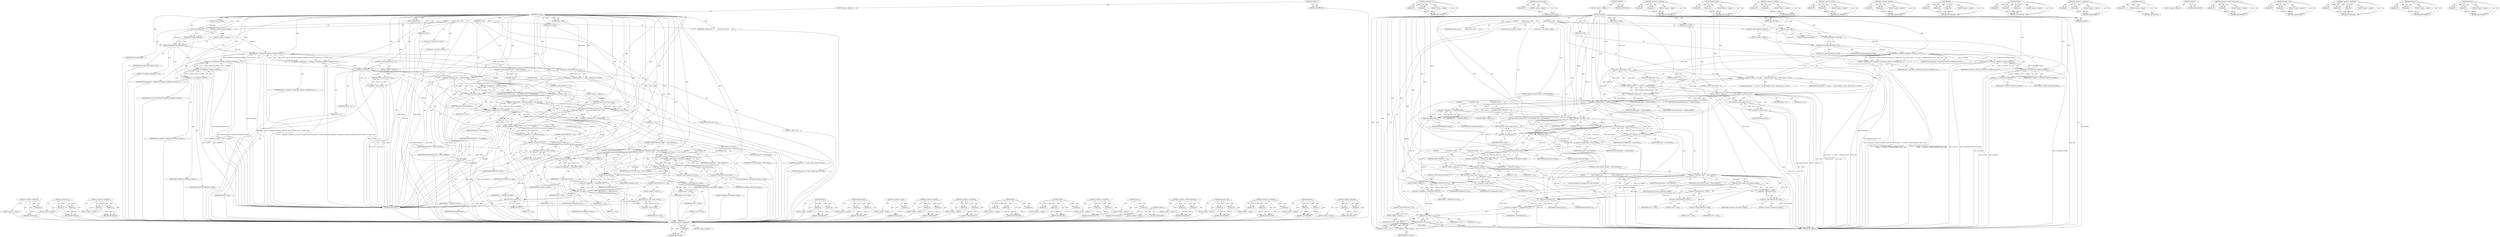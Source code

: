 digraph "fchmod" {
vulnerable_236 [label=<(METHOD,&lt;operator&gt;.addressOf)>];
vulnerable_237 [label=<(PARAM,p1)>];
vulnerable_238 [label=<(BLOCK,&lt;empty&gt;,&lt;empty&gt;)>];
vulnerable_239 [label=<(METHOD_RETURN,ANY)>];
vulnerable_185 [label=<(METHOD,&lt;operator&gt;.or)>];
vulnerable_186 [label=<(PARAM,p1)>];
vulnerable_187 [label=<(PARAM,p2)>];
vulnerable_188 [label=<(BLOCK,&lt;empty&gt;,&lt;empty&gt;)>];
vulnerable_189 [label=<(METHOD_RETURN,ANY)>];
vulnerable_210 [label=<(METHOD,&lt;operator&gt;.notEquals)>];
vulnerable_211 [label=<(PARAM,p1)>];
vulnerable_212 [label=<(PARAM,p2)>];
vulnerable_213 [label=<(BLOCK,&lt;empty&gt;,&lt;empty&gt;)>];
vulnerable_214 [label=<(METHOD_RETURN,ANY)>];
vulnerable_6 [label=<(METHOD,&lt;global&gt;)<SUB>1</SUB>>];
vulnerable_7 [label=<(BLOCK,&lt;empty&gt;,&lt;empty&gt;)<SUB>1</SUB>>];
vulnerable_8 [label=<(METHOD,touch_file)<SUB>1</SUB>>];
vulnerable_9 [label=<(PARAM,const char *path)<SUB>1</SUB>>];
vulnerable_10 [label=<(PARAM,bool parents)<SUB>1</SUB>>];
vulnerable_11 [label=<(PARAM,usec_t stamp)<SUB>1</SUB>>];
vulnerable_12 [label=<(PARAM,uid_t uid)<SUB>1</SUB>>];
vulnerable_13 [label=<(PARAM,gid_t gid)<SUB>1</SUB>>];
vulnerable_14 [label=<(PARAM,mode_t mode)<SUB>1</SUB>>];
vulnerable_15 [label=<(BLOCK,{
        _cleanup_close_ int fd;
        int r...,{
        _cleanup_close_ int fd;
        int r...)<SUB>1</SUB>>];
vulnerable_16 [label=<(IDENTIFIER,_cleanup_close_,{
        _cleanup_close_ int fd;
        int r...)<SUB>2</SUB>>];
vulnerable_17 [label="<(LOCAL,int fd: int)<SUB>2</SUB>>"];
vulnerable_18 [label="<(LOCAL,int r: int)<SUB>3</SUB>>"];
vulnerable_19 [label=<(assert,assert(path))<SUB>5</SUB>>];
vulnerable_20 [label=<(IDENTIFIER,path,assert(path))<SUB>5</SUB>>];
vulnerable_21 [label=<(CONTROL_STRUCTURE,IF,if (parents))<SUB>7</SUB>>];
vulnerable_22 [label=<(IDENTIFIER,parents,if (parents))<SUB>7</SUB>>];
vulnerable_23 [label=<(BLOCK,&lt;empty&gt;,&lt;empty&gt;)<SUB>8</SUB>>];
vulnerable_24 [label=<(mkdir_parents,mkdir_parents(path, 0755))<SUB>8</SUB>>];
vulnerable_25 [label=<(IDENTIFIER,path,mkdir_parents(path, 0755))<SUB>8</SUB>>];
vulnerable_26 [label=<(LITERAL,0755,mkdir_parents(path, 0755))<SUB>8</SUB>>];
vulnerable_27 [label=<(&lt;operator&gt;.assignment,fd = open(path, O_WRONLY|O_CREAT|O_CLOEXEC|O_NO...)<SUB>10</SUB>>];
vulnerable_28 [label=<(IDENTIFIER,fd,fd = open(path, O_WRONLY|O_CREAT|O_CLOEXEC|O_NO...)<SUB>10</SUB>>];
vulnerable_29 [label=<(open,open(path, O_WRONLY|O_CREAT|O_CLOEXEC|O_NOCTTY,...)<SUB>10</SUB>>];
vulnerable_30 [label=<(IDENTIFIER,path,open(path, O_WRONLY|O_CREAT|O_CLOEXEC|O_NOCTTY,...)<SUB>10</SUB>>];
vulnerable_31 [label=<(&lt;operator&gt;.or,O_WRONLY|O_CREAT|O_CLOEXEC|O_NOCTTY)<SUB>10</SUB>>];
vulnerable_32 [label=<(&lt;operator&gt;.or,O_WRONLY|O_CREAT|O_CLOEXEC)<SUB>10</SUB>>];
vulnerable_33 [label=<(&lt;operator&gt;.or,O_WRONLY|O_CREAT)<SUB>10</SUB>>];
vulnerable_34 [label=<(IDENTIFIER,O_WRONLY,O_WRONLY|O_CREAT)<SUB>10</SUB>>];
vulnerable_35 [label=<(IDENTIFIER,O_CREAT,O_WRONLY|O_CREAT)<SUB>10</SUB>>];
vulnerable_36 [label=<(IDENTIFIER,O_CLOEXEC,O_WRONLY|O_CREAT|O_CLOEXEC)<SUB>10</SUB>>];
vulnerable_37 [label=<(IDENTIFIER,O_NOCTTY,O_WRONLY|O_CREAT|O_CLOEXEC|O_NOCTTY)<SUB>10</SUB>>];
vulnerable_38 [label="<(&lt;operator&gt;.conditional,mode &gt; 0 ? mode : 0644)<SUB>10</SUB>>"];
vulnerable_39 [label=<(&lt;operator&gt;.greaterThan,mode &gt; 0)<SUB>10</SUB>>];
vulnerable_40 [label=<(IDENTIFIER,mode,mode &gt; 0)<SUB>10</SUB>>];
vulnerable_41 [label=<(LITERAL,0,mode &gt; 0)<SUB>10</SUB>>];
vulnerable_42 [label="<(IDENTIFIER,mode,mode &gt; 0 ? mode : 0644)<SUB>10</SUB>>"];
vulnerable_43 [label="<(LITERAL,0644,mode &gt; 0 ? mode : 0644)<SUB>10</SUB>>"];
vulnerable_44 [label=<(CONTROL_STRUCTURE,IF,if (fd &lt; 0))<SUB>11</SUB>>];
vulnerable_45 [label=<(&lt;operator&gt;.lessThan,fd &lt; 0)<SUB>11</SUB>>];
vulnerable_46 [label=<(IDENTIFIER,fd,fd &lt; 0)<SUB>11</SUB>>];
vulnerable_47 [label=<(LITERAL,0,fd &lt; 0)<SUB>11</SUB>>];
vulnerable_48 [label=<(BLOCK,&lt;empty&gt;,&lt;empty&gt;)<SUB>12</SUB>>];
vulnerable_49 [label=<(RETURN,return -errno;,return -errno;)<SUB>12</SUB>>];
vulnerable_50 [label=<(&lt;operator&gt;.minus,-errno)<SUB>12</SUB>>];
vulnerable_51 [label=<(IDENTIFIER,errno,-errno)<SUB>12</SUB>>];
vulnerable_52 [label=<(CONTROL_STRUCTURE,IF,if (mode != MODE_INVALID))<SUB>14</SUB>>];
vulnerable_53 [label=<(&lt;operator&gt;.notEquals,mode != MODE_INVALID)<SUB>14</SUB>>];
vulnerable_54 [label=<(IDENTIFIER,mode,mode != MODE_INVALID)<SUB>14</SUB>>];
vulnerable_55 [label=<(IDENTIFIER,MODE_INVALID,mode != MODE_INVALID)<SUB>14</SUB>>];
vulnerable_56 [label=<(BLOCK,{
                r = fchmod(fd, mode);
       ...,{
                r = fchmod(fd, mode);
       ...)<SUB>14</SUB>>];
vulnerable_57 [label=<(&lt;operator&gt;.assignment,r = fchmod(fd, mode))<SUB>15</SUB>>];
vulnerable_58 [label=<(IDENTIFIER,r,r = fchmod(fd, mode))<SUB>15</SUB>>];
vulnerable_59 [label=<(fchmod,fchmod(fd, mode))<SUB>15</SUB>>];
vulnerable_60 [label=<(IDENTIFIER,fd,fchmod(fd, mode))<SUB>15</SUB>>];
vulnerable_61 [label=<(IDENTIFIER,mode,fchmod(fd, mode))<SUB>15</SUB>>];
vulnerable_62 [label=<(CONTROL_STRUCTURE,IF,if (r &lt; 0))<SUB>16</SUB>>];
vulnerable_63 [label=<(&lt;operator&gt;.lessThan,r &lt; 0)<SUB>16</SUB>>];
vulnerable_64 [label=<(IDENTIFIER,r,r &lt; 0)<SUB>16</SUB>>];
vulnerable_65 [label=<(LITERAL,0,r &lt; 0)<SUB>16</SUB>>];
vulnerable_66 [label=<(BLOCK,&lt;empty&gt;,&lt;empty&gt;)<SUB>17</SUB>>];
vulnerable_67 [label=<(RETURN,return -errno;,return -errno;)<SUB>17</SUB>>];
vulnerable_68 [label=<(&lt;operator&gt;.minus,-errno)<SUB>17</SUB>>];
vulnerable_69 [label=<(IDENTIFIER,errno,-errno)<SUB>17</SUB>>];
vulnerable_70 [label=<(CONTROL_STRUCTURE,IF,if (uid != UID_INVALID || gid != GID_INVALID))<SUB>20</SUB>>];
vulnerable_71 [label=<(&lt;operator&gt;.logicalOr,uid != UID_INVALID || gid != GID_INVALID)<SUB>20</SUB>>];
vulnerable_72 [label=<(&lt;operator&gt;.notEquals,uid != UID_INVALID)<SUB>20</SUB>>];
vulnerable_73 [label=<(IDENTIFIER,uid,uid != UID_INVALID)<SUB>20</SUB>>];
vulnerable_74 [label=<(IDENTIFIER,UID_INVALID,uid != UID_INVALID)<SUB>20</SUB>>];
vulnerable_75 [label=<(&lt;operator&gt;.notEquals,gid != GID_INVALID)<SUB>20</SUB>>];
vulnerable_76 [label=<(IDENTIFIER,gid,gid != GID_INVALID)<SUB>20</SUB>>];
vulnerable_77 [label=<(IDENTIFIER,GID_INVALID,gid != GID_INVALID)<SUB>20</SUB>>];
vulnerable_78 [label=<(BLOCK,{
                r = fchown(fd, uid, gid);
   ...,{
                r = fchown(fd, uid, gid);
   ...)<SUB>20</SUB>>];
vulnerable_79 [label=<(&lt;operator&gt;.assignment,r = fchown(fd, uid, gid))<SUB>21</SUB>>];
vulnerable_80 [label=<(IDENTIFIER,r,r = fchown(fd, uid, gid))<SUB>21</SUB>>];
vulnerable_81 [label=<(fchown,fchown(fd, uid, gid))<SUB>21</SUB>>];
vulnerable_82 [label=<(IDENTIFIER,fd,fchown(fd, uid, gid))<SUB>21</SUB>>];
vulnerable_83 [label=<(IDENTIFIER,uid,fchown(fd, uid, gid))<SUB>21</SUB>>];
vulnerable_84 [label=<(IDENTIFIER,gid,fchown(fd, uid, gid))<SUB>21</SUB>>];
vulnerable_85 [label=<(CONTROL_STRUCTURE,IF,if (r &lt; 0))<SUB>22</SUB>>];
vulnerable_86 [label=<(&lt;operator&gt;.lessThan,r &lt; 0)<SUB>22</SUB>>];
vulnerable_87 [label=<(IDENTIFIER,r,r &lt; 0)<SUB>22</SUB>>];
vulnerable_88 [label=<(LITERAL,0,r &lt; 0)<SUB>22</SUB>>];
vulnerable_89 [label=<(BLOCK,&lt;empty&gt;,&lt;empty&gt;)<SUB>23</SUB>>];
vulnerable_90 [label=<(RETURN,return -errno;,return -errno;)<SUB>23</SUB>>];
vulnerable_91 [label=<(&lt;operator&gt;.minus,-errno)<SUB>23</SUB>>];
vulnerable_92 [label=<(IDENTIFIER,errno,-errno)<SUB>23</SUB>>];
vulnerable_93 [label=<(CONTROL_STRUCTURE,IF,if (stamp != USEC_INFINITY))<SUB>26</SUB>>];
vulnerable_94 [label=<(&lt;operator&gt;.notEquals,stamp != USEC_INFINITY)<SUB>26</SUB>>];
vulnerable_95 [label=<(IDENTIFIER,stamp,stamp != USEC_INFINITY)<SUB>26</SUB>>];
vulnerable_96 [label=<(IDENTIFIER,USEC_INFINITY,stamp != USEC_INFINITY)<SUB>26</SUB>>];
vulnerable_97 [label=<(BLOCK,{
                struct timespec ts[2];

     ...,{
                struct timespec ts[2];

     ...)<SUB>26</SUB>>];
vulnerable_98 [label="<(LOCAL,timespec[2] ts: timespec[2])<SUB>27</SUB>>"];
vulnerable_99 [label=<(timespec_store,timespec_store(&amp;ts[0], stamp))<SUB>29</SUB>>];
vulnerable_100 [label=<(&lt;operator&gt;.addressOf,&amp;ts[0])<SUB>29</SUB>>];
vulnerable_101 [label=<(&lt;operator&gt;.indirectIndexAccess,ts[0])<SUB>29</SUB>>];
vulnerable_102 [label=<(IDENTIFIER,ts,timespec_store(&amp;ts[0], stamp))<SUB>29</SUB>>];
vulnerable_103 [label=<(LITERAL,0,timespec_store(&amp;ts[0], stamp))<SUB>29</SUB>>];
vulnerable_104 [label=<(IDENTIFIER,stamp,timespec_store(&amp;ts[0], stamp))<SUB>29</SUB>>];
vulnerable_105 [label=<(&lt;operator&gt;.assignment,ts[1] = ts[0])<SUB>30</SUB>>];
vulnerable_106 [label=<(&lt;operator&gt;.indirectIndexAccess,ts[1])<SUB>30</SUB>>];
vulnerable_107 [label=<(IDENTIFIER,ts,ts[1] = ts[0])<SUB>30</SUB>>];
vulnerable_108 [label=<(LITERAL,1,ts[1] = ts[0])<SUB>30</SUB>>];
vulnerable_109 [label=<(&lt;operator&gt;.indirectIndexAccess,ts[0])<SUB>30</SUB>>];
vulnerable_110 [label=<(IDENTIFIER,ts,ts[1] = ts[0])<SUB>30</SUB>>];
vulnerable_111 [label=<(LITERAL,0,ts[1] = ts[0])<SUB>30</SUB>>];
vulnerable_112 [label=<(&lt;operator&gt;.assignment,r = futimens(fd, ts))<SUB>31</SUB>>];
vulnerable_113 [label=<(IDENTIFIER,r,r = futimens(fd, ts))<SUB>31</SUB>>];
vulnerable_114 [label=<(futimens,futimens(fd, ts))<SUB>31</SUB>>];
vulnerable_115 [label=<(IDENTIFIER,fd,futimens(fd, ts))<SUB>31</SUB>>];
vulnerable_116 [label=<(IDENTIFIER,ts,futimens(fd, ts))<SUB>31</SUB>>];
vulnerable_117 [label=<(CONTROL_STRUCTURE,ELSE,else)<SUB>33</SUB>>];
vulnerable_118 [label=<(BLOCK,&lt;empty&gt;,&lt;empty&gt;)<SUB>33</SUB>>];
vulnerable_119 [label=<(&lt;operator&gt;.assignment,r = futimens(fd, NULL))<SUB>33</SUB>>];
vulnerable_120 [label=<(IDENTIFIER,r,r = futimens(fd, NULL))<SUB>33</SUB>>];
vulnerable_121 [label=<(futimens,futimens(fd, NULL))<SUB>33</SUB>>];
vulnerable_122 [label=<(IDENTIFIER,fd,futimens(fd, NULL))<SUB>33</SUB>>];
vulnerable_123 [label=<(IDENTIFIER,NULL,futimens(fd, NULL))<SUB>33</SUB>>];
vulnerable_124 [label=<(CONTROL_STRUCTURE,IF,if (r &lt; 0))<SUB>34</SUB>>];
vulnerable_125 [label=<(&lt;operator&gt;.lessThan,r &lt; 0)<SUB>34</SUB>>];
vulnerable_126 [label=<(IDENTIFIER,r,r &lt; 0)<SUB>34</SUB>>];
vulnerable_127 [label=<(LITERAL,0,r &lt; 0)<SUB>34</SUB>>];
vulnerable_128 [label=<(BLOCK,&lt;empty&gt;,&lt;empty&gt;)<SUB>35</SUB>>];
vulnerable_129 [label=<(RETURN,return -errno;,return -errno;)<SUB>35</SUB>>];
vulnerable_130 [label=<(&lt;operator&gt;.minus,-errno)<SUB>35</SUB>>];
vulnerable_131 [label=<(IDENTIFIER,errno,-errno)<SUB>35</SUB>>];
vulnerable_132 [label=<(RETURN,return 0;,return 0;)<SUB>37</SUB>>];
vulnerable_133 [label=<(LITERAL,0,return 0;)<SUB>37</SUB>>];
vulnerable_134 [label=<(METHOD_RETURN,int)<SUB>1</SUB>>];
vulnerable_136 [label=<(METHOD_RETURN,ANY)<SUB>1</SUB>>];
vulnerable_215 [label=<(METHOD,fchmod)>];
vulnerable_216 [label=<(PARAM,p1)>];
vulnerable_217 [label=<(PARAM,p2)>];
vulnerable_218 [label=<(BLOCK,&lt;empty&gt;,&lt;empty&gt;)>];
vulnerable_219 [label=<(METHOD_RETURN,ANY)>];
vulnerable_169 [label=<(METHOD,mkdir_parents)>];
vulnerable_170 [label=<(PARAM,p1)>];
vulnerable_171 [label=<(PARAM,p2)>];
vulnerable_172 [label=<(BLOCK,&lt;empty&gt;,&lt;empty&gt;)>];
vulnerable_173 [label=<(METHOD_RETURN,ANY)>];
vulnerable_206 [label=<(METHOD,&lt;operator&gt;.minus)>];
vulnerable_207 [label=<(PARAM,p1)>];
vulnerable_208 [label=<(BLOCK,&lt;empty&gt;,&lt;empty&gt;)>];
vulnerable_209 [label=<(METHOD_RETURN,ANY)>];
vulnerable_201 [label=<(METHOD,&lt;operator&gt;.lessThan)>];
vulnerable_202 [label=<(PARAM,p1)>];
vulnerable_203 [label=<(PARAM,p2)>];
vulnerable_204 [label=<(BLOCK,&lt;empty&gt;,&lt;empty&gt;)>];
vulnerable_205 [label=<(METHOD_RETURN,ANY)>];
vulnerable_196 [label=<(METHOD,&lt;operator&gt;.greaterThan)>];
vulnerable_197 [label=<(PARAM,p1)>];
vulnerable_198 [label=<(PARAM,p2)>];
vulnerable_199 [label=<(BLOCK,&lt;empty&gt;,&lt;empty&gt;)>];
vulnerable_200 [label=<(METHOD_RETURN,ANY)>];
vulnerable_179 [label=<(METHOD,open)>];
vulnerable_180 [label=<(PARAM,p1)>];
vulnerable_181 [label=<(PARAM,p2)>];
vulnerable_182 [label=<(PARAM,p3)>];
vulnerable_183 [label=<(BLOCK,&lt;empty&gt;,&lt;empty&gt;)>];
vulnerable_184 [label=<(METHOD_RETURN,ANY)>];
vulnerable_225 [label=<(METHOD,fchown)>];
vulnerable_226 [label=<(PARAM,p1)>];
vulnerable_227 [label=<(PARAM,p2)>];
vulnerable_228 [label=<(PARAM,p3)>];
vulnerable_229 [label=<(BLOCK,&lt;empty&gt;,&lt;empty&gt;)>];
vulnerable_230 [label=<(METHOD_RETURN,ANY)>];
vulnerable_174 [label=<(METHOD,&lt;operator&gt;.assignment)>];
vulnerable_175 [label=<(PARAM,p1)>];
vulnerable_176 [label=<(PARAM,p2)>];
vulnerable_177 [label=<(BLOCK,&lt;empty&gt;,&lt;empty&gt;)>];
vulnerable_178 [label=<(METHOD_RETURN,ANY)>];
vulnerable_165 [label=<(METHOD,assert)>];
vulnerable_166 [label=<(PARAM,p1)>];
vulnerable_167 [label=<(BLOCK,&lt;empty&gt;,&lt;empty&gt;)>];
vulnerable_168 [label=<(METHOD_RETURN,ANY)>];
vulnerable_159 [label=<(METHOD,&lt;global&gt;)<SUB>1</SUB>>];
vulnerable_160 [label=<(BLOCK,&lt;empty&gt;,&lt;empty&gt;)>];
vulnerable_161 [label=<(METHOD_RETURN,ANY)>];
vulnerable_240 [label=<(METHOD,&lt;operator&gt;.indirectIndexAccess)>];
vulnerable_241 [label=<(PARAM,p1)>];
vulnerable_242 [label=<(PARAM,p2)>];
vulnerable_243 [label=<(BLOCK,&lt;empty&gt;,&lt;empty&gt;)>];
vulnerable_244 [label=<(METHOD_RETURN,ANY)>];
vulnerable_231 [label=<(METHOD,timespec_store)>];
vulnerable_232 [label=<(PARAM,p1)>];
vulnerable_233 [label=<(PARAM,p2)>];
vulnerable_234 [label=<(BLOCK,&lt;empty&gt;,&lt;empty&gt;)>];
vulnerable_235 [label=<(METHOD_RETURN,ANY)>];
vulnerable_190 [label=<(METHOD,&lt;operator&gt;.conditional)>];
vulnerable_191 [label=<(PARAM,p1)>];
vulnerable_192 [label=<(PARAM,p2)>];
vulnerable_193 [label=<(PARAM,p3)>];
vulnerable_194 [label=<(BLOCK,&lt;empty&gt;,&lt;empty&gt;)>];
vulnerable_195 [label=<(METHOD_RETURN,ANY)>];
vulnerable_245 [label=<(METHOD,futimens)>];
vulnerable_246 [label=<(PARAM,p1)>];
vulnerable_247 [label=<(PARAM,p2)>];
vulnerable_248 [label=<(BLOCK,&lt;empty&gt;,&lt;empty&gt;)>];
vulnerable_249 [label=<(METHOD_RETURN,ANY)>];
vulnerable_220 [label=<(METHOD,&lt;operator&gt;.logicalOr)>];
vulnerable_221 [label=<(PARAM,p1)>];
vulnerable_222 [label=<(PARAM,p2)>];
vulnerable_223 [label=<(BLOCK,&lt;empty&gt;,&lt;empty&gt;)>];
vulnerable_224 [label=<(METHOD_RETURN,ANY)>];
fixed_240 [label=<(METHOD,&lt;operator&gt;.addressOf)>];
fixed_241 [label=<(PARAM,p1)>];
fixed_242 [label=<(BLOCK,&lt;empty&gt;,&lt;empty&gt;)>];
fixed_243 [label=<(METHOD_RETURN,ANY)>];
fixed_189 [label=<(METHOD,&lt;operator&gt;.or)>];
fixed_190 [label=<(PARAM,p1)>];
fixed_191 [label=<(PARAM,p2)>];
fixed_192 [label=<(BLOCK,&lt;empty&gt;,&lt;empty&gt;)>];
fixed_193 [label=<(METHOD_RETURN,ANY)>];
fixed_215 [label=<(METHOD,&lt;operator&gt;.minus)>];
fixed_216 [label=<(PARAM,p1)>];
fixed_217 [label=<(BLOCK,&lt;empty&gt;,&lt;empty&gt;)>];
fixed_218 [label=<(METHOD_RETURN,ANY)>];
fixed_6 [label=<(METHOD,&lt;global&gt;)<SUB>1</SUB>>];
fixed_7 [label=<(BLOCK,&lt;empty&gt;,&lt;empty&gt;)<SUB>1</SUB>>];
fixed_8 [label=<(METHOD,touch_file)<SUB>1</SUB>>];
fixed_9 [label=<(PARAM,const char *path)<SUB>1</SUB>>];
fixed_10 [label=<(PARAM,bool parents)<SUB>1</SUB>>];
fixed_11 [label=<(PARAM,usec_t stamp)<SUB>1</SUB>>];
fixed_12 [label=<(PARAM,uid_t uid)<SUB>1</SUB>>];
fixed_13 [label=<(PARAM,gid_t gid)<SUB>1</SUB>>];
fixed_14 [label=<(PARAM,mode_t mode)<SUB>1</SUB>>];
fixed_15 [label=<(BLOCK,{
        _cleanup_close_ int fd;
        int r...,{
        _cleanup_close_ int fd;
        int r...)<SUB>1</SUB>>];
fixed_16 [label=<(IDENTIFIER,_cleanup_close_,{
        _cleanup_close_ int fd;
        int r...)<SUB>2</SUB>>];
fixed_17 [label="<(LOCAL,int fd: int)<SUB>2</SUB>>"];
fixed_18 [label="<(LOCAL,int r: int)<SUB>3</SUB>>"];
fixed_19 [label=<(assert,assert(path))<SUB>5</SUB>>];
fixed_20 [label=<(IDENTIFIER,path,assert(path))<SUB>5</SUB>>];
fixed_21 [label=<(CONTROL_STRUCTURE,IF,if (parents))<SUB>7</SUB>>];
fixed_22 [label=<(IDENTIFIER,parents,if (parents))<SUB>7</SUB>>];
fixed_23 [label=<(BLOCK,&lt;empty&gt;,&lt;empty&gt;)<SUB>8</SUB>>];
fixed_24 [label=<(mkdir_parents,mkdir_parents(path, 0755))<SUB>8</SUB>>];
fixed_25 [label=<(IDENTIFIER,path,mkdir_parents(path, 0755))<SUB>8</SUB>>];
fixed_26 [label=<(LITERAL,0755,mkdir_parents(path, 0755))<SUB>8</SUB>>];
fixed_27 [label=<(&lt;operator&gt;.assignment,fd = open(path, O_WRONLY|O_CREAT|O_CLOEXEC|O_NO...)<SUB>10</SUB>>];
fixed_28 [label=<(IDENTIFIER,fd,fd = open(path, O_WRONLY|O_CREAT|O_CLOEXEC|O_NO...)<SUB>10</SUB>>];
fixed_29 [label=<(open,open(path, O_WRONLY|O_CREAT|O_CLOEXEC|O_NOCTTY,...)<SUB>10</SUB>>];
fixed_30 [label=<(IDENTIFIER,path,open(path, O_WRONLY|O_CREAT|O_CLOEXEC|O_NOCTTY,...)<SUB>10</SUB>>];
fixed_31 [label=<(&lt;operator&gt;.or,O_WRONLY|O_CREAT|O_CLOEXEC|O_NOCTTY)<SUB>10</SUB>>];
fixed_32 [label=<(&lt;operator&gt;.or,O_WRONLY|O_CREAT|O_CLOEXEC)<SUB>10</SUB>>];
fixed_33 [label=<(&lt;operator&gt;.or,O_WRONLY|O_CREAT)<SUB>10</SUB>>];
fixed_34 [label=<(IDENTIFIER,O_WRONLY,O_WRONLY|O_CREAT)<SUB>10</SUB>>];
fixed_35 [label=<(IDENTIFIER,O_CREAT,O_WRONLY|O_CREAT)<SUB>10</SUB>>];
fixed_36 [label=<(IDENTIFIER,O_CLOEXEC,O_WRONLY|O_CREAT|O_CLOEXEC)<SUB>10</SUB>>];
fixed_37 [label=<(IDENTIFIER,O_NOCTTY,O_WRONLY|O_CREAT|O_CLOEXEC|O_NOCTTY)<SUB>10</SUB>>];
fixed_38 [label="<(&lt;operator&gt;.conditional,(mode == 0 || mode == MODE_INVALID) ? 0644 : mode)<SUB>11</SUB>>"];
fixed_39 [label=<(&lt;operator&gt;.logicalOr,mode == 0 || mode == MODE_INVALID)<SUB>11</SUB>>];
fixed_40 [label=<(&lt;operator&gt;.equals,mode == 0)<SUB>11</SUB>>];
fixed_41 [label=<(IDENTIFIER,mode,mode == 0)<SUB>11</SUB>>];
fixed_42 [label=<(LITERAL,0,mode == 0)<SUB>11</SUB>>];
fixed_43 [label=<(&lt;operator&gt;.equals,mode == MODE_INVALID)<SUB>11</SUB>>];
fixed_44 [label=<(IDENTIFIER,mode,mode == MODE_INVALID)<SUB>11</SUB>>];
fixed_45 [label=<(IDENTIFIER,MODE_INVALID,mode == MODE_INVALID)<SUB>11</SUB>>];
fixed_46 [label="<(LITERAL,0644,(mode == 0 || mode == MODE_INVALID) ? 0644 : mode)<SUB>11</SUB>>"];
fixed_47 [label="<(IDENTIFIER,mode,(mode == 0 || mode == MODE_INVALID) ? 0644 : mode)<SUB>11</SUB>>"];
fixed_48 [label=<(CONTROL_STRUCTURE,IF,if (fd &lt; 0))<SUB>12</SUB>>];
fixed_49 [label=<(&lt;operator&gt;.lessThan,fd &lt; 0)<SUB>12</SUB>>];
fixed_50 [label=<(IDENTIFIER,fd,fd &lt; 0)<SUB>12</SUB>>];
fixed_51 [label=<(LITERAL,0,fd &lt; 0)<SUB>12</SUB>>];
fixed_52 [label=<(BLOCK,&lt;empty&gt;,&lt;empty&gt;)<SUB>13</SUB>>];
fixed_53 [label=<(RETURN,return -errno;,return -errno;)<SUB>13</SUB>>];
fixed_54 [label=<(&lt;operator&gt;.minus,-errno)<SUB>13</SUB>>];
fixed_55 [label=<(IDENTIFIER,errno,-errno)<SUB>13</SUB>>];
fixed_56 [label=<(CONTROL_STRUCTURE,IF,if (mode != MODE_INVALID))<SUB>15</SUB>>];
fixed_57 [label=<(&lt;operator&gt;.notEquals,mode != MODE_INVALID)<SUB>15</SUB>>];
fixed_58 [label=<(IDENTIFIER,mode,mode != MODE_INVALID)<SUB>15</SUB>>];
fixed_59 [label=<(IDENTIFIER,MODE_INVALID,mode != MODE_INVALID)<SUB>15</SUB>>];
fixed_60 [label=<(BLOCK,{
                r = fchmod(fd, mode);
       ...,{
                r = fchmod(fd, mode);
       ...)<SUB>15</SUB>>];
fixed_61 [label=<(&lt;operator&gt;.assignment,r = fchmod(fd, mode))<SUB>16</SUB>>];
fixed_62 [label=<(IDENTIFIER,r,r = fchmod(fd, mode))<SUB>16</SUB>>];
fixed_63 [label=<(fchmod,fchmod(fd, mode))<SUB>16</SUB>>];
fixed_64 [label=<(IDENTIFIER,fd,fchmod(fd, mode))<SUB>16</SUB>>];
fixed_65 [label=<(IDENTIFIER,mode,fchmod(fd, mode))<SUB>16</SUB>>];
fixed_66 [label=<(CONTROL_STRUCTURE,IF,if (r &lt; 0))<SUB>17</SUB>>];
fixed_67 [label=<(&lt;operator&gt;.lessThan,r &lt; 0)<SUB>17</SUB>>];
fixed_68 [label=<(IDENTIFIER,r,r &lt; 0)<SUB>17</SUB>>];
fixed_69 [label=<(LITERAL,0,r &lt; 0)<SUB>17</SUB>>];
fixed_70 [label=<(BLOCK,&lt;empty&gt;,&lt;empty&gt;)<SUB>18</SUB>>];
fixed_71 [label=<(RETURN,return -errno;,return -errno;)<SUB>18</SUB>>];
fixed_72 [label=<(&lt;operator&gt;.minus,-errno)<SUB>18</SUB>>];
fixed_73 [label=<(IDENTIFIER,errno,-errno)<SUB>18</SUB>>];
fixed_74 [label=<(CONTROL_STRUCTURE,IF,if (uid != UID_INVALID || gid != GID_INVALID))<SUB>21</SUB>>];
fixed_75 [label=<(&lt;operator&gt;.logicalOr,uid != UID_INVALID || gid != GID_INVALID)<SUB>21</SUB>>];
fixed_76 [label=<(&lt;operator&gt;.notEquals,uid != UID_INVALID)<SUB>21</SUB>>];
fixed_77 [label=<(IDENTIFIER,uid,uid != UID_INVALID)<SUB>21</SUB>>];
fixed_78 [label=<(IDENTIFIER,UID_INVALID,uid != UID_INVALID)<SUB>21</SUB>>];
fixed_79 [label=<(&lt;operator&gt;.notEquals,gid != GID_INVALID)<SUB>21</SUB>>];
fixed_80 [label=<(IDENTIFIER,gid,gid != GID_INVALID)<SUB>21</SUB>>];
fixed_81 [label=<(IDENTIFIER,GID_INVALID,gid != GID_INVALID)<SUB>21</SUB>>];
fixed_82 [label=<(BLOCK,{
                r = fchown(fd, uid, gid);
   ...,{
                r = fchown(fd, uid, gid);
   ...)<SUB>21</SUB>>];
fixed_83 [label=<(&lt;operator&gt;.assignment,r = fchown(fd, uid, gid))<SUB>22</SUB>>];
fixed_84 [label=<(IDENTIFIER,r,r = fchown(fd, uid, gid))<SUB>22</SUB>>];
fixed_85 [label=<(fchown,fchown(fd, uid, gid))<SUB>22</SUB>>];
fixed_86 [label=<(IDENTIFIER,fd,fchown(fd, uid, gid))<SUB>22</SUB>>];
fixed_87 [label=<(IDENTIFIER,uid,fchown(fd, uid, gid))<SUB>22</SUB>>];
fixed_88 [label=<(IDENTIFIER,gid,fchown(fd, uid, gid))<SUB>22</SUB>>];
fixed_89 [label=<(CONTROL_STRUCTURE,IF,if (r &lt; 0))<SUB>23</SUB>>];
fixed_90 [label=<(&lt;operator&gt;.lessThan,r &lt; 0)<SUB>23</SUB>>];
fixed_91 [label=<(IDENTIFIER,r,r &lt; 0)<SUB>23</SUB>>];
fixed_92 [label=<(LITERAL,0,r &lt; 0)<SUB>23</SUB>>];
fixed_93 [label=<(BLOCK,&lt;empty&gt;,&lt;empty&gt;)<SUB>24</SUB>>];
fixed_94 [label=<(RETURN,return -errno;,return -errno;)<SUB>24</SUB>>];
fixed_95 [label=<(&lt;operator&gt;.minus,-errno)<SUB>24</SUB>>];
fixed_96 [label=<(IDENTIFIER,errno,-errno)<SUB>24</SUB>>];
fixed_97 [label=<(CONTROL_STRUCTURE,IF,if (stamp != USEC_INFINITY))<SUB>27</SUB>>];
fixed_98 [label=<(&lt;operator&gt;.notEquals,stamp != USEC_INFINITY)<SUB>27</SUB>>];
fixed_99 [label=<(IDENTIFIER,stamp,stamp != USEC_INFINITY)<SUB>27</SUB>>];
fixed_100 [label=<(IDENTIFIER,USEC_INFINITY,stamp != USEC_INFINITY)<SUB>27</SUB>>];
fixed_101 [label=<(BLOCK,{
                struct timespec ts[2];

     ...,{
                struct timespec ts[2];

     ...)<SUB>27</SUB>>];
fixed_102 [label="<(LOCAL,timespec[2] ts: timespec[2])<SUB>28</SUB>>"];
fixed_103 [label=<(timespec_store,timespec_store(&amp;ts[0], stamp))<SUB>30</SUB>>];
fixed_104 [label=<(&lt;operator&gt;.addressOf,&amp;ts[0])<SUB>30</SUB>>];
fixed_105 [label=<(&lt;operator&gt;.indirectIndexAccess,ts[0])<SUB>30</SUB>>];
fixed_106 [label=<(IDENTIFIER,ts,timespec_store(&amp;ts[0], stamp))<SUB>30</SUB>>];
fixed_107 [label=<(LITERAL,0,timespec_store(&amp;ts[0], stamp))<SUB>30</SUB>>];
fixed_108 [label=<(IDENTIFIER,stamp,timespec_store(&amp;ts[0], stamp))<SUB>30</SUB>>];
fixed_109 [label=<(&lt;operator&gt;.assignment,ts[1] = ts[0])<SUB>31</SUB>>];
fixed_110 [label=<(&lt;operator&gt;.indirectIndexAccess,ts[1])<SUB>31</SUB>>];
fixed_111 [label=<(IDENTIFIER,ts,ts[1] = ts[0])<SUB>31</SUB>>];
fixed_112 [label=<(LITERAL,1,ts[1] = ts[0])<SUB>31</SUB>>];
fixed_113 [label=<(&lt;operator&gt;.indirectIndexAccess,ts[0])<SUB>31</SUB>>];
fixed_114 [label=<(IDENTIFIER,ts,ts[1] = ts[0])<SUB>31</SUB>>];
fixed_115 [label=<(LITERAL,0,ts[1] = ts[0])<SUB>31</SUB>>];
fixed_116 [label=<(&lt;operator&gt;.assignment,r = futimens(fd, ts))<SUB>32</SUB>>];
fixed_117 [label=<(IDENTIFIER,r,r = futimens(fd, ts))<SUB>32</SUB>>];
fixed_118 [label=<(futimens,futimens(fd, ts))<SUB>32</SUB>>];
fixed_119 [label=<(IDENTIFIER,fd,futimens(fd, ts))<SUB>32</SUB>>];
fixed_120 [label=<(IDENTIFIER,ts,futimens(fd, ts))<SUB>32</SUB>>];
fixed_121 [label=<(CONTROL_STRUCTURE,ELSE,else)<SUB>34</SUB>>];
fixed_122 [label=<(BLOCK,&lt;empty&gt;,&lt;empty&gt;)<SUB>34</SUB>>];
fixed_123 [label=<(&lt;operator&gt;.assignment,r = futimens(fd, NULL))<SUB>34</SUB>>];
fixed_124 [label=<(IDENTIFIER,r,r = futimens(fd, NULL))<SUB>34</SUB>>];
fixed_125 [label=<(futimens,futimens(fd, NULL))<SUB>34</SUB>>];
fixed_126 [label=<(IDENTIFIER,fd,futimens(fd, NULL))<SUB>34</SUB>>];
fixed_127 [label=<(IDENTIFIER,NULL,futimens(fd, NULL))<SUB>34</SUB>>];
fixed_128 [label=<(CONTROL_STRUCTURE,IF,if (r &lt; 0))<SUB>35</SUB>>];
fixed_129 [label=<(&lt;operator&gt;.lessThan,r &lt; 0)<SUB>35</SUB>>];
fixed_130 [label=<(IDENTIFIER,r,r &lt; 0)<SUB>35</SUB>>];
fixed_131 [label=<(LITERAL,0,r &lt; 0)<SUB>35</SUB>>];
fixed_132 [label=<(BLOCK,&lt;empty&gt;,&lt;empty&gt;)<SUB>36</SUB>>];
fixed_133 [label=<(RETURN,return -errno;,return -errno;)<SUB>36</SUB>>];
fixed_134 [label=<(&lt;operator&gt;.minus,-errno)<SUB>36</SUB>>];
fixed_135 [label=<(IDENTIFIER,errno,-errno)<SUB>36</SUB>>];
fixed_136 [label=<(RETURN,return 0;,return 0;)<SUB>38</SUB>>];
fixed_137 [label=<(LITERAL,0,return 0;)<SUB>38</SUB>>];
fixed_138 [label=<(METHOD_RETURN,int)<SUB>1</SUB>>];
fixed_140 [label=<(METHOD_RETURN,ANY)<SUB>1</SUB>>];
fixed_219 [label=<(METHOD,&lt;operator&gt;.notEquals)>];
fixed_220 [label=<(PARAM,p1)>];
fixed_221 [label=<(PARAM,p2)>];
fixed_222 [label=<(BLOCK,&lt;empty&gt;,&lt;empty&gt;)>];
fixed_223 [label=<(METHOD_RETURN,ANY)>];
fixed_173 [label=<(METHOD,mkdir_parents)>];
fixed_174 [label=<(PARAM,p1)>];
fixed_175 [label=<(PARAM,p2)>];
fixed_176 [label=<(BLOCK,&lt;empty&gt;,&lt;empty&gt;)>];
fixed_177 [label=<(METHOD_RETURN,ANY)>];
fixed_210 [label=<(METHOD,&lt;operator&gt;.lessThan)>];
fixed_211 [label=<(PARAM,p1)>];
fixed_212 [label=<(PARAM,p2)>];
fixed_213 [label=<(BLOCK,&lt;empty&gt;,&lt;empty&gt;)>];
fixed_214 [label=<(METHOD_RETURN,ANY)>];
fixed_205 [label=<(METHOD,&lt;operator&gt;.equals)>];
fixed_206 [label=<(PARAM,p1)>];
fixed_207 [label=<(PARAM,p2)>];
fixed_208 [label=<(BLOCK,&lt;empty&gt;,&lt;empty&gt;)>];
fixed_209 [label=<(METHOD_RETURN,ANY)>];
fixed_200 [label=<(METHOD,&lt;operator&gt;.logicalOr)>];
fixed_201 [label=<(PARAM,p1)>];
fixed_202 [label=<(PARAM,p2)>];
fixed_203 [label=<(BLOCK,&lt;empty&gt;,&lt;empty&gt;)>];
fixed_204 [label=<(METHOD_RETURN,ANY)>];
fixed_183 [label=<(METHOD,open)>];
fixed_184 [label=<(PARAM,p1)>];
fixed_185 [label=<(PARAM,p2)>];
fixed_186 [label=<(PARAM,p3)>];
fixed_187 [label=<(BLOCK,&lt;empty&gt;,&lt;empty&gt;)>];
fixed_188 [label=<(METHOD_RETURN,ANY)>];
fixed_229 [label=<(METHOD,fchown)>];
fixed_230 [label=<(PARAM,p1)>];
fixed_231 [label=<(PARAM,p2)>];
fixed_232 [label=<(PARAM,p3)>];
fixed_233 [label=<(BLOCK,&lt;empty&gt;,&lt;empty&gt;)>];
fixed_234 [label=<(METHOD_RETURN,ANY)>];
fixed_178 [label=<(METHOD,&lt;operator&gt;.assignment)>];
fixed_179 [label=<(PARAM,p1)>];
fixed_180 [label=<(PARAM,p2)>];
fixed_181 [label=<(BLOCK,&lt;empty&gt;,&lt;empty&gt;)>];
fixed_182 [label=<(METHOD_RETURN,ANY)>];
fixed_169 [label=<(METHOD,assert)>];
fixed_170 [label=<(PARAM,p1)>];
fixed_171 [label=<(BLOCK,&lt;empty&gt;,&lt;empty&gt;)>];
fixed_172 [label=<(METHOD_RETURN,ANY)>];
fixed_163 [label=<(METHOD,&lt;global&gt;)<SUB>1</SUB>>];
fixed_164 [label=<(BLOCK,&lt;empty&gt;,&lt;empty&gt;)>];
fixed_165 [label=<(METHOD_RETURN,ANY)>];
fixed_244 [label=<(METHOD,&lt;operator&gt;.indirectIndexAccess)>];
fixed_245 [label=<(PARAM,p1)>];
fixed_246 [label=<(PARAM,p2)>];
fixed_247 [label=<(BLOCK,&lt;empty&gt;,&lt;empty&gt;)>];
fixed_248 [label=<(METHOD_RETURN,ANY)>];
fixed_235 [label=<(METHOD,timespec_store)>];
fixed_236 [label=<(PARAM,p1)>];
fixed_237 [label=<(PARAM,p2)>];
fixed_238 [label=<(BLOCK,&lt;empty&gt;,&lt;empty&gt;)>];
fixed_239 [label=<(METHOD_RETURN,ANY)>];
fixed_194 [label=<(METHOD,&lt;operator&gt;.conditional)>];
fixed_195 [label=<(PARAM,p1)>];
fixed_196 [label=<(PARAM,p2)>];
fixed_197 [label=<(PARAM,p3)>];
fixed_198 [label=<(BLOCK,&lt;empty&gt;,&lt;empty&gt;)>];
fixed_199 [label=<(METHOD_RETURN,ANY)>];
fixed_249 [label=<(METHOD,futimens)>];
fixed_250 [label=<(PARAM,p1)>];
fixed_251 [label=<(PARAM,p2)>];
fixed_252 [label=<(BLOCK,&lt;empty&gt;,&lt;empty&gt;)>];
fixed_253 [label=<(METHOD_RETURN,ANY)>];
fixed_224 [label=<(METHOD,fchmod)>];
fixed_225 [label=<(PARAM,p1)>];
fixed_226 [label=<(PARAM,p2)>];
fixed_227 [label=<(BLOCK,&lt;empty&gt;,&lt;empty&gt;)>];
fixed_228 [label=<(METHOD_RETURN,ANY)>];
vulnerable_236 -> vulnerable_237  [key=0, label="AST: "];
vulnerable_236 -> vulnerable_237  [key=1, label="DDG: "];
vulnerable_236 -> vulnerable_238  [key=0, label="AST: "];
vulnerable_236 -> vulnerable_239  [key=0, label="AST: "];
vulnerable_236 -> vulnerable_239  [key=1, label="CFG: "];
vulnerable_237 -> vulnerable_239  [key=0, label="DDG: p1"];
vulnerable_238 -> fixed_240  [key=0];
vulnerable_239 -> fixed_240  [key=0];
vulnerable_185 -> vulnerable_186  [key=0, label="AST: "];
vulnerable_185 -> vulnerable_186  [key=1, label="DDG: "];
vulnerable_185 -> vulnerable_188  [key=0, label="AST: "];
vulnerable_185 -> vulnerable_187  [key=0, label="AST: "];
vulnerable_185 -> vulnerable_187  [key=1, label="DDG: "];
vulnerable_185 -> vulnerable_189  [key=0, label="AST: "];
vulnerable_185 -> vulnerable_189  [key=1, label="CFG: "];
vulnerable_186 -> vulnerable_189  [key=0, label="DDG: p1"];
vulnerable_187 -> vulnerable_189  [key=0, label="DDG: p2"];
vulnerable_188 -> fixed_240  [key=0];
vulnerable_189 -> fixed_240  [key=0];
vulnerable_210 -> vulnerable_211  [key=0, label="AST: "];
vulnerable_210 -> vulnerable_211  [key=1, label="DDG: "];
vulnerable_210 -> vulnerable_213  [key=0, label="AST: "];
vulnerable_210 -> vulnerable_212  [key=0, label="AST: "];
vulnerable_210 -> vulnerable_212  [key=1, label="DDG: "];
vulnerable_210 -> vulnerable_214  [key=0, label="AST: "];
vulnerable_210 -> vulnerable_214  [key=1, label="CFG: "];
vulnerable_211 -> vulnerable_214  [key=0, label="DDG: p1"];
vulnerable_212 -> vulnerable_214  [key=0, label="DDG: p2"];
vulnerable_213 -> fixed_240  [key=0];
vulnerable_214 -> fixed_240  [key=0];
vulnerable_6 -> vulnerable_7  [key=0, label="AST: "];
vulnerable_6 -> vulnerable_136  [key=0, label="AST: "];
vulnerable_6 -> vulnerable_136  [key=1, label="CFG: "];
vulnerable_7 -> vulnerable_8  [key=0, label="AST: "];
vulnerable_8 -> vulnerable_9  [key=0, label="AST: "];
vulnerable_8 -> vulnerable_9  [key=1, label="DDG: "];
vulnerable_8 -> vulnerable_10  [key=0, label="AST: "];
vulnerable_8 -> vulnerable_10  [key=1, label="DDG: "];
vulnerable_8 -> vulnerable_11  [key=0, label="AST: "];
vulnerable_8 -> vulnerable_11  [key=1, label="DDG: "];
vulnerable_8 -> vulnerable_12  [key=0, label="AST: "];
vulnerable_8 -> vulnerable_12  [key=1, label="DDG: "];
vulnerable_8 -> vulnerable_13  [key=0, label="AST: "];
vulnerable_8 -> vulnerable_13  [key=1, label="DDG: "];
vulnerable_8 -> vulnerable_14  [key=0, label="AST: "];
vulnerable_8 -> vulnerable_14  [key=1, label="DDG: "];
vulnerable_8 -> vulnerable_15  [key=0, label="AST: "];
vulnerable_8 -> vulnerable_134  [key=0, label="AST: "];
vulnerable_8 -> vulnerable_19  [key=0, label="CFG: "];
vulnerable_8 -> vulnerable_19  [key=1, label="DDG: "];
vulnerable_8 -> vulnerable_16  [key=0, label="DDG: "];
vulnerable_8 -> vulnerable_132  [key=0, label="DDG: "];
vulnerable_8 -> vulnerable_22  [key=0, label="DDG: "];
vulnerable_8 -> vulnerable_133  [key=0, label="DDG: "];
vulnerable_8 -> vulnerable_29  [key=0, label="DDG: "];
vulnerable_8 -> vulnerable_45  [key=0, label="DDG: "];
vulnerable_8 -> vulnerable_53  [key=0, label="DDG: "];
vulnerable_8 -> vulnerable_94  [key=0, label="DDG: "];
vulnerable_8 -> vulnerable_125  [key=0, label="DDG: "];
vulnerable_8 -> vulnerable_24  [key=0, label="DDG: "];
vulnerable_8 -> vulnerable_31  [key=0, label="DDG: "];
vulnerable_8 -> vulnerable_38  [key=0, label="DDG: "];
vulnerable_8 -> vulnerable_72  [key=0, label="DDG: "];
vulnerable_8 -> vulnerable_75  [key=0, label="DDG: "];
vulnerable_8 -> vulnerable_99  [key=0, label="DDG: "];
vulnerable_8 -> vulnerable_32  [key=0, label="DDG: "];
vulnerable_8 -> vulnerable_39  [key=0, label="DDG: "];
vulnerable_8 -> vulnerable_50  [key=0, label="DDG: "];
vulnerable_8 -> vulnerable_59  [key=0, label="DDG: "];
vulnerable_8 -> vulnerable_63  [key=0, label="DDG: "];
vulnerable_8 -> vulnerable_81  [key=0, label="DDG: "];
vulnerable_8 -> vulnerable_86  [key=0, label="DDG: "];
vulnerable_8 -> vulnerable_114  [key=0, label="DDG: "];
vulnerable_8 -> vulnerable_130  [key=0, label="DDG: "];
vulnerable_8 -> vulnerable_33  [key=0, label="DDG: "];
vulnerable_8 -> vulnerable_121  [key=0, label="DDG: "];
vulnerable_8 -> vulnerable_68  [key=0, label="DDG: "];
vulnerable_8 -> vulnerable_91  [key=0, label="DDG: "];
vulnerable_9 -> vulnerable_19  [key=0, label="DDG: path"];
vulnerable_10 -> vulnerable_134  [key=0, label="DDG: parents"];
vulnerable_11 -> vulnerable_134  [key=0, label="DDG: stamp"];
vulnerable_11 -> vulnerable_94  [key=0, label="DDG: stamp"];
vulnerable_12 -> vulnerable_134  [key=0, label="DDG: uid"];
vulnerable_12 -> vulnerable_72  [key=0, label="DDG: uid"];
vulnerable_13 -> vulnerable_134  [key=0, label="DDG: gid"];
vulnerable_13 -> vulnerable_75  [key=0, label="DDG: gid"];
vulnerable_13 -> vulnerable_81  [key=0, label="DDG: gid"];
vulnerable_14 -> vulnerable_39  [key=0, label="DDG: mode"];
vulnerable_15 -> vulnerable_16  [key=0, label="AST: "];
vulnerable_15 -> vulnerable_17  [key=0, label="AST: "];
vulnerable_15 -> vulnerable_18  [key=0, label="AST: "];
vulnerable_15 -> vulnerable_19  [key=0, label="AST: "];
vulnerable_15 -> vulnerable_21  [key=0, label="AST: "];
vulnerable_15 -> vulnerable_27  [key=0, label="AST: "];
vulnerable_15 -> vulnerable_44  [key=0, label="AST: "];
vulnerable_15 -> vulnerable_52  [key=0, label="AST: "];
vulnerable_15 -> vulnerable_70  [key=0, label="AST: "];
vulnerable_15 -> vulnerable_93  [key=0, label="AST: "];
vulnerable_15 -> vulnerable_124  [key=0, label="AST: "];
vulnerable_15 -> vulnerable_132  [key=0, label="AST: "];
vulnerable_16 -> fixed_240  [key=0];
vulnerable_17 -> fixed_240  [key=0];
vulnerable_18 -> fixed_240  [key=0];
vulnerable_19 -> vulnerable_20  [key=0, label="AST: "];
vulnerable_19 -> vulnerable_22  [key=0, label="CFG: "];
vulnerable_19 -> vulnerable_134  [key=0, label="DDG: assert(path)"];
vulnerable_19 -> vulnerable_29  [key=0, label="DDG: path"];
vulnerable_19 -> vulnerable_24  [key=0, label="DDG: path"];
vulnerable_20 -> fixed_240  [key=0];
vulnerable_21 -> vulnerable_22  [key=0, label="AST: "];
vulnerable_21 -> vulnerable_23  [key=0, label="AST: "];
vulnerable_22 -> vulnerable_24  [key=0, label="CFG: "];
vulnerable_22 -> vulnerable_24  [key=1, label="CDG: "];
vulnerable_22 -> vulnerable_33  [key=0, label="CFG: "];
vulnerable_23 -> vulnerable_24  [key=0, label="AST: "];
vulnerable_24 -> vulnerable_25  [key=0, label="AST: "];
vulnerable_24 -> vulnerable_26  [key=0, label="AST: "];
vulnerable_24 -> vulnerable_33  [key=0, label="CFG: "];
vulnerable_24 -> vulnerable_134  [key=0, label="DDG: mkdir_parents(path, 0755)"];
vulnerable_24 -> vulnerable_29  [key=0, label="DDG: path"];
vulnerable_25 -> fixed_240  [key=0];
vulnerable_26 -> fixed_240  [key=0];
vulnerable_27 -> vulnerable_28  [key=0, label="AST: "];
vulnerable_27 -> vulnerable_29  [key=0, label="AST: "];
vulnerable_27 -> vulnerable_45  [key=0, label="CFG: "];
vulnerable_27 -> vulnerable_45  [key=1, label="DDG: fd"];
vulnerable_27 -> vulnerable_134  [key=0, label="DDG: open(path, O_WRONLY|O_CREAT|O_CLOEXEC|O_NOCTTY, mode &gt; 0 ? mode : 0644)"];
vulnerable_27 -> vulnerable_134  [key=1, label="DDG: fd = open(path, O_WRONLY|O_CREAT|O_CLOEXEC|O_NOCTTY, mode &gt; 0 ? mode : 0644)"];
vulnerable_28 -> fixed_240  [key=0];
vulnerable_29 -> vulnerable_30  [key=0, label="AST: "];
vulnerable_29 -> vulnerable_31  [key=0, label="AST: "];
vulnerable_29 -> vulnerable_38  [key=0, label="AST: "];
vulnerable_29 -> vulnerable_27  [key=0, label="CFG: "];
vulnerable_29 -> vulnerable_27  [key=1, label="DDG: path"];
vulnerable_29 -> vulnerable_27  [key=2, label="DDG: O_WRONLY|O_CREAT|O_CLOEXEC|O_NOCTTY"];
vulnerable_29 -> vulnerable_27  [key=3, label="DDG: mode &gt; 0 ? mode : 0644"];
vulnerable_29 -> vulnerable_134  [key=0, label="DDG: path"];
vulnerable_29 -> vulnerable_134  [key=1, label="DDG: O_WRONLY|O_CREAT|O_CLOEXEC|O_NOCTTY"];
vulnerable_29 -> vulnerable_134  [key=2, label="DDG: mode &gt; 0 ? mode : 0644"];
vulnerable_30 -> fixed_240  [key=0];
vulnerable_31 -> vulnerable_32  [key=0, label="AST: "];
vulnerable_31 -> vulnerable_37  [key=0, label="AST: "];
vulnerable_31 -> vulnerable_39  [key=0, label="CFG: "];
vulnerable_31 -> vulnerable_134  [key=0, label="DDG: O_WRONLY|O_CREAT|O_CLOEXEC"];
vulnerable_31 -> vulnerable_134  [key=1, label="DDG: O_NOCTTY"];
vulnerable_31 -> vulnerable_29  [key=0, label="DDG: O_WRONLY|O_CREAT|O_CLOEXEC"];
vulnerable_31 -> vulnerable_29  [key=1, label="DDG: O_NOCTTY"];
vulnerable_32 -> vulnerable_33  [key=0, label="AST: "];
vulnerable_32 -> vulnerable_36  [key=0, label="AST: "];
vulnerable_32 -> vulnerable_31  [key=0, label="CFG: "];
vulnerable_32 -> vulnerable_31  [key=1, label="DDG: O_WRONLY|O_CREAT"];
vulnerable_32 -> vulnerable_31  [key=2, label="DDG: O_CLOEXEC"];
vulnerable_32 -> vulnerable_134  [key=0, label="DDG: O_WRONLY|O_CREAT"];
vulnerable_32 -> vulnerable_134  [key=1, label="DDG: O_CLOEXEC"];
vulnerable_33 -> vulnerable_34  [key=0, label="AST: "];
vulnerable_33 -> vulnerable_35  [key=0, label="AST: "];
vulnerable_33 -> vulnerable_32  [key=0, label="CFG: "];
vulnerable_33 -> vulnerable_32  [key=1, label="DDG: O_WRONLY"];
vulnerable_33 -> vulnerable_32  [key=2, label="DDG: O_CREAT"];
vulnerable_33 -> vulnerable_134  [key=0, label="DDG: O_CREAT"];
vulnerable_33 -> vulnerable_134  [key=1, label="DDG: O_WRONLY"];
vulnerable_34 -> fixed_240  [key=0];
vulnerable_35 -> fixed_240  [key=0];
vulnerable_36 -> fixed_240  [key=0];
vulnerable_37 -> fixed_240  [key=0];
vulnerable_38 -> vulnerable_39  [key=0, label="AST: "];
vulnerable_38 -> vulnerable_42  [key=0, label="AST: "];
vulnerable_38 -> vulnerable_43  [key=0, label="AST: "];
vulnerable_38 -> vulnerable_29  [key=0, label="CFG: "];
vulnerable_38 -> vulnerable_134  [key=0, label="DDG: mode &gt; 0"];
vulnerable_38 -> vulnerable_134  [key=1, label="DDG: mode"];
vulnerable_39 -> vulnerable_40  [key=0, label="AST: "];
vulnerable_39 -> vulnerable_41  [key=0, label="AST: "];
vulnerable_39 -> vulnerable_38  [key=0, label="CFG: "];
vulnerable_39 -> vulnerable_38  [key=1, label="DDG: mode"];
vulnerable_39 -> vulnerable_29  [key=0, label="DDG: mode"];
vulnerable_39 -> vulnerable_53  [key=0, label="DDG: mode"];
vulnerable_40 -> fixed_240  [key=0];
vulnerable_41 -> fixed_240  [key=0];
vulnerable_42 -> fixed_240  [key=0];
vulnerable_43 -> fixed_240  [key=0];
vulnerable_44 -> vulnerable_45  [key=0, label="AST: "];
vulnerable_44 -> vulnerable_48  [key=0, label="AST: "];
vulnerable_45 -> vulnerable_46  [key=0, label="AST: "];
vulnerable_45 -> vulnerable_47  [key=0, label="AST: "];
vulnerable_45 -> vulnerable_50  [key=0, label="CFG: "];
vulnerable_45 -> vulnerable_50  [key=1, label="CDG: "];
vulnerable_45 -> vulnerable_53  [key=0, label="CFG: "];
vulnerable_45 -> vulnerable_53  [key=1, label="CDG: "];
vulnerable_45 -> vulnerable_134  [key=0, label="DDG: fd"];
vulnerable_45 -> vulnerable_134  [key=1, label="DDG: fd &lt; 0"];
vulnerable_45 -> vulnerable_59  [key=0, label="DDG: fd"];
vulnerable_45 -> vulnerable_81  [key=0, label="DDG: fd"];
vulnerable_45 -> vulnerable_114  [key=0, label="DDG: fd"];
vulnerable_45 -> vulnerable_121  [key=0, label="DDG: fd"];
vulnerable_45 -> vulnerable_49  [key=0, label="CDG: "];
vulnerable_46 -> fixed_240  [key=0];
vulnerable_47 -> fixed_240  [key=0];
vulnerable_48 -> vulnerable_49  [key=0, label="AST: "];
vulnerable_49 -> vulnerable_50  [key=0, label="AST: "];
vulnerable_49 -> vulnerable_134  [key=0, label="CFG: "];
vulnerable_49 -> vulnerable_134  [key=1, label="DDG: &lt;RET&gt;"];
vulnerable_50 -> vulnerable_51  [key=0, label="AST: "];
vulnerable_50 -> vulnerable_49  [key=0, label="CFG: "];
vulnerable_50 -> vulnerable_49  [key=1, label="DDG: -errno"];
vulnerable_50 -> vulnerable_134  [key=0, label="DDG: errno"];
vulnerable_50 -> vulnerable_134  [key=1, label="DDG: -errno"];
vulnerable_51 -> fixed_240  [key=0];
vulnerable_52 -> vulnerable_53  [key=0, label="AST: "];
vulnerable_52 -> vulnerable_56  [key=0, label="AST: "];
vulnerable_53 -> vulnerable_54  [key=0, label="AST: "];
vulnerable_53 -> vulnerable_55  [key=0, label="AST: "];
vulnerable_53 -> vulnerable_59  [key=0, label="CFG: "];
vulnerable_53 -> vulnerable_59  [key=1, label="DDG: mode"];
vulnerable_53 -> vulnerable_59  [key=2, label="CDG: "];
vulnerable_53 -> vulnerable_72  [key=0, label="CFG: "];
vulnerable_53 -> vulnerable_72  [key=1, label="CDG: "];
vulnerable_53 -> vulnerable_134  [key=0, label="DDG: MODE_INVALID"];
vulnerable_53 -> vulnerable_57  [key=0, label="CDG: "];
vulnerable_53 -> vulnerable_71  [key=0, label="CDG: "];
vulnerable_53 -> vulnerable_63  [key=0, label="CDG: "];
vulnerable_54 -> fixed_240  [key=0];
vulnerable_55 -> fixed_240  [key=0];
vulnerable_56 -> vulnerable_57  [key=0, label="AST: "];
vulnerable_56 -> vulnerable_62  [key=0, label="AST: "];
vulnerable_57 -> vulnerable_58  [key=0, label="AST: "];
vulnerable_57 -> vulnerable_59  [key=0, label="AST: "];
vulnerable_57 -> vulnerable_63  [key=0, label="CFG: "];
vulnerable_57 -> vulnerable_63  [key=1, label="DDG: r"];
vulnerable_58 -> fixed_240  [key=0];
vulnerable_59 -> vulnerable_60  [key=0, label="AST: "];
vulnerable_59 -> vulnerable_61  [key=0, label="AST: "];
vulnerable_59 -> vulnerable_57  [key=0, label="CFG: "];
vulnerable_59 -> vulnerable_57  [key=1, label="DDG: fd"];
vulnerable_59 -> vulnerable_57  [key=2, label="DDG: mode"];
vulnerable_59 -> vulnerable_81  [key=0, label="DDG: fd"];
vulnerable_59 -> vulnerable_114  [key=0, label="DDG: fd"];
vulnerable_59 -> vulnerable_121  [key=0, label="DDG: fd"];
vulnerable_60 -> fixed_240  [key=0];
vulnerable_61 -> fixed_240  [key=0];
vulnerable_62 -> vulnerable_63  [key=0, label="AST: "];
vulnerable_62 -> vulnerable_66  [key=0, label="AST: "];
vulnerable_63 -> vulnerable_64  [key=0, label="AST: "];
vulnerable_63 -> vulnerable_65  [key=0, label="AST: "];
vulnerable_63 -> vulnerable_68  [key=0, label="CFG: "];
vulnerable_63 -> vulnerable_68  [key=1, label="CDG: "];
vulnerable_63 -> vulnerable_72  [key=0, label="CFG: "];
vulnerable_63 -> vulnerable_72  [key=1, label="CDG: "];
vulnerable_63 -> vulnerable_67  [key=0, label="CDG: "];
vulnerable_63 -> vulnerable_71  [key=0, label="CDG: "];
vulnerable_64 -> fixed_240  [key=0];
vulnerable_65 -> fixed_240  [key=0];
vulnerable_66 -> vulnerable_67  [key=0, label="AST: "];
vulnerable_67 -> vulnerable_68  [key=0, label="AST: "];
vulnerable_67 -> vulnerable_134  [key=0, label="CFG: "];
vulnerable_67 -> vulnerable_134  [key=1, label="DDG: &lt;RET&gt;"];
vulnerable_68 -> vulnerable_69  [key=0, label="AST: "];
vulnerable_68 -> vulnerable_67  [key=0, label="CFG: "];
vulnerable_68 -> vulnerable_67  [key=1, label="DDG: -errno"];
vulnerable_69 -> fixed_240  [key=0];
vulnerable_70 -> vulnerable_71  [key=0, label="AST: "];
vulnerable_70 -> vulnerable_78  [key=0, label="AST: "];
vulnerable_71 -> vulnerable_72  [key=0, label="AST: "];
vulnerable_71 -> vulnerable_75  [key=0, label="AST: "];
vulnerable_71 -> vulnerable_81  [key=0, label="CFG: "];
vulnerable_71 -> vulnerable_81  [key=1, label="CDG: "];
vulnerable_71 -> vulnerable_94  [key=0, label="CFG: "];
vulnerable_71 -> vulnerable_94  [key=1, label="CDG: "];
vulnerable_71 -> vulnerable_79  [key=0, label="CDG: "];
vulnerable_71 -> vulnerable_125  [key=0, label="CDG: "];
vulnerable_71 -> vulnerable_86  [key=0, label="CDG: "];
vulnerable_72 -> vulnerable_73  [key=0, label="AST: "];
vulnerable_72 -> vulnerable_74  [key=0, label="AST: "];
vulnerable_72 -> vulnerable_71  [key=0, label="CFG: "];
vulnerable_72 -> vulnerable_71  [key=1, label="DDG: uid"];
vulnerable_72 -> vulnerable_71  [key=2, label="DDG: UID_INVALID"];
vulnerable_72 -> vulnerable_75  [key=0, label="CFG: "];
vulnerable_72 -> vulnerable_75  [key=1, label="CDG: "];
vulnerable_72 -> vulnerable_134  [key=0, label="DDG: UID_INVALID"];
vulnerable_72 -> vulnerable_81  [key=0, label="DDG: uid"];
vulnerable_73 -> fixed_240  [key=0];
vulnerable_74 -> fixed_240  [key=0];
vulnerable_75 -> vulnerable_76  [key=0, label="AST: "];
vulnerable_75 -> vulnerable_77  [key=0, label="AST: "];
vulnerable_75 -> vulnerable_71  [key=0, label="CFG: "];
vulnerable_75 -> vulnerable_71  [key=1, label="DDG: gid"];
vulnerable_75 -> vulnerable_71  [key=2, label="DDG: GID_INVALID"];
vulnerable_75 -> vulnerable_134  [key=0, label="DDG: GID_INVALID"];
vulnerable_75 -> vulnerable_81  [key=0, label="DDG: gid"];
vulnerable_76 -> fixed_240  [key=0];
vulnerable_77 -> fixed_240  [key=0];
vulnerable_78 -> vulnerable_79  [key=0, label="AST: "];
vulnerable_78 -> vulnerable_85  [key=0, label="AST: "];
vulnerable_79 -> vulnerable_80  [key=0, label="AST: "];
vulnerable_79 -> vulnerable_81  [key=0, label="AST: "];
vulnerable_79 -> vulnerable_86  [key=0, label="CFG: "];
vulnerable_79 -> vulnerable_86  [key=1, label="DDG: r"];
vulnerable_80 -> fixed_240  [key=0];
vulnerable_81 -> vulnerable_82  [key=0, label="AST: "];
vulnerable_81 -> vulnerable_83  [key=0, label="AST: "];
vulnerable_81 -> vulnerable_84  [key=0, label="AST: "];
vulnerable_81 -> vulnerable_79  [key=0, label="CFG: "];
vulnerable_81 -> vulnerable_79  [key=1, label="DDG: fd"];
vulnerable_81 -> vulnerable_79  [key=2, label="DDG: uid"];
vulnerable_81 -> vulnerable_79  [key=3, label="DDG: gid"];
vulnerable_81 -> vulnerable_114  [key=0, label="DDG: fd"];
vulnerable_81 -> vulnerable_121  [key=0, label="DDG: fd"];
vulnerable_82 -> fixed_240  [key=0];
vulnerable_83 -> fixed_240  [key=0];
vulnerable_84 -> fixed_240  [key=0];
vulnerable_85 -> vulnerable_86  [key=0, label="AST: "];
vulnerable_85 -> vulnerable_89  [key=0, label="AST: "];
vulnerable_86 -> vulnerable_87  [key=0, label="AST: "];
vulnerable_86 -> vulnerable_88  [key=0, label="AST: "];
vulnerable_86 -> vulnerable_91  [key=0, label="CFG: "];
vulnerable_86 -> vulnerable_91  [key=1, label="CDG: "];
vulnerable_86 -> vulnerable_94  [key=0, label="CFG: "];
vulnerable_86 -> vulnerable_94  [key=1, label="CDG: "];
vulnerable_86 -> vulnerable_90  [key=0, label="CDG: "];
vulnerable_86 -> vulnerable_125  [key=0, label="CDG: "];
vulnerable_87 -> fixed_240  [key=0];
vulnerable_88 -> fixed_240  [key=0];
vulnerable_89 -> vulnerable_90  [key=0, label="AST: "];
vulnerable_90 -> vulnerable_91  [key=0, label="AST: "];
vulnerable_90 -> vulnerable_134  [key=0, label="CFG: "];
vulnerable_90 -> vulnerable_134  [key=1, label="DDG: &lt;RET&gt;"];
vulnerable_91 -> vulnerable_92  [key=0, label="AST: "];
vulnerable_91 -> vulnerable_90  [key=0, label="CFG: "];
vulnerable_91 -> vulnerable_90  [key=1, label="DDG: -errno"];
vulnerable_92 -> fixed_240  [key=0];
vulnerable_93 -> vulnerable_94  [key=0, label="AST: "];
vulnerable_93 -> vulnerable_97  [key=0, label="AST: "];
vulnerable_93 -> vulnerable_117  [key=0, label="AST: "];
vulnerable_94 -> vulnerable_95  [key=0, label="AST: "];
vulnerable_94 -> vulnerable_96  [key=0, label="AST: "];
vulnerable_94 -> vulnerable_101  [key=0, label="CFG: "];
vulnerable_94 -> vulnerable_101  [key=1, label="CDG: "];
vulnerable_94 -> vulnerable_121  [key=0, label="CFG: "];
vulnerable_94 -> vulnerable_121  [key=1, label="CDG: "];
vulnerable_94 -> vulnerable_134  [key=0, label="DDG: USEC_INFINITY"];
vulnerable_94 -> vulnerable_99  [key=0, label="DDG: stamp"];
vulnerable_94 -> vulnerable_99  [key=1, label="CDG: "];
vulnerable_94 -> vulnerable_114  [key=0, label="CDG: "];
vulnerable_94 -> vulnerable_119  [key=0, label="CDG: "];
vulnerable_94 -> vulnerable_106  [key=0, label="CDG: "];
vulnerable_94 -> vulnerable_112  [key=0, label="CDG: "];
vulnerable_94 -> vulnerable_105  [key=0, label="CDG: "];
vulnerable_94 -> vulnerable_100  [key=0, label="CDG: "];
vulnerable_94 -> vulnerable_109  [key=0, label="CDG: "];
vulnerable_95 -> fixed_240  [key=0];
vulnerable_96 -> fixed_240  [key=0];
vulnerable_97 -> vulnerable_98  [key=0, label="AST: "];
vulnerable_97 -> vulnerable_99  [key=0, label="AST: "];
vulnerable_97 -> vulnerable_105  [key=0, label="AST: "];
vulnerable_97 -> vulnerable_112  [key=0, label="AST: "];
vulnerable_98 -> fixed_240  [key=0];
vulnerable_99 -> vulnerable_100  [key=0, label="AST: "];
vulnerable_99 -> vulnerable_104  [key=0, label="AST: "];
vulnerable_99 -> vulnerable_106  [key=0, label="CFG: "];
vulnerable_99 -> vulnerable_105  [key=0, label="DDG: &amp;ts[0]"];
vulnerable_99 -> vulnerable_114  [key=0, label="DDG: &amp;ts[0]"];
vulnerable_100 -> vulnerable_101  [key=0, label="AST: "];
vulnerable_100 -> vulnerable_99  [key=0, label="CFG: "];
vulnerable_101 -> vulnerable_102  [key=0, label="AST: "];
vulnerable_101 -> vulnerable_103  [key=0, label="AST: "];
vulnerable_101 -> vulnerable_100  [key=0, label="CFG: "];
vulnerable_102 -> fixed_240  [key=0];
vulnerable_103 -> fixed_240  [key=0];
vulnerable_104 -> fixed_240  [key=0];
vulnerable_105 -> vulnerable_106  [key=0, label="AST: "];
vulnerable_105 -> vulnerable_109  [key=0, label="AST: "];
vulnerable_105 -> vulnerable_114  [key=0, label="CFG: "];
vulnerable_105 -> vulnerable_114  [key=1, label="DDG: ts[1]"];
vulnerable_106 -> vulnerable_107  [key=0, label="AST: "];
vulnerable_106 -> vulnerable_108  [key=0, label="AST: "];
vulnerable_106 -> vulnerable_109  [key=0, label="CFG: "];
vulnerable_107 -> fixed_240  [key=0];
vulnerable_108 -> fixed_240  [key=0];
vulnerable_109 -> vulnerable_110  [key=0, label="AST: "];
vulnerable_109 -> vulnerable_111  [key=0, label="AST: "];
vulnerable_109 -> vulnerable_105  [key=0, label="CFG: "];
vulnerable_110 -> fixed_240  [key=0];
vulnerable_111 -> fixed_240  [key=0];
vulnerable_112 -> vulnerable_113  [key=0, label="AST: "];
vulnerable_112 -> vulnerable_114  [key=0, label="AST: "];
vulnerable_112 -> vulnerable_125  [key=0, label="CFG: "];
vulnerable_112 -> vulnerable_125  [key=1, label="DDG: r"];
vulnerable_113 -> fixed_240  [key=0];
vulnerable_114 -> vulnerable_115  [key=0, label="AST: "];
vulnerable_114 -> vulnerable_116  [key=0, label="AST: "];
vulnerable_114 -> vulnerable_112  [key=0, label="CFG: "];
vulnerable_114 -> vulnerable_112  [key=1, label="DDG: fd"];
vulnerable_114 -> vulnerable_112  [key=2, label="DDG: ts"];
vulnerable_115 -> fixed_240  [key=0];
vulnerable_116 -> fixed_240  [key=0];
vulnerable_117 -> vulnerable_118  [key=0, label="AST: "];
vulnerable_118 -> vulnerable_119  [key=0, label="AST: "];
vulnerable_119 -> vulnerable_120  [key=0, label="AST: "];
vulnerable_119 -> vulnerable_121  [key=0, label="AST: "];
vulnerable_119 -> vulnerable_125  [key=0, label="CFG: "];
vulnerable_119 -> vulnerable_125  [key=1, label="DDG: r"];
vulnerable_120 -> fixed_240  [key=0];
vulnerable_121 -> vulnerable_122  [key=0, label="AST: "];
vulnerable_121 -> vulnerable_123  [key=0, label="AST: "];
vulnerable_121 -> vulnerable_119  [key=0, label="CFG: "];
vulnerable_121 -> vulnerable_119  [key=1, label="DDG: fd"];
vulnerable_121 -> vulnerable_119  [key=2, label="DDG: NULL"];
vulnerable_121 -> vulnerable_134  [key=0, label="DDG: NULL"];
vulnerable_122 -> fixed_240  [key=0];
vulnerable_123 -> fixed_240  [key=0];
vulnerable_124 -> vulnerable_125  [key=0, label="AST: "];
vulnerable_124 -> vulnerable_128  [key=0, label="AST: "];
vulnerable_125 -> vulnerable_126  [key=0, label="AST: "];
vulnerable_125 -> vulnerable_127  [key=0, label="AST: "];
vulnerable_125 -> vulnerable_130  [key=0, label="CFG: "];
vulnerable_125 -> vulnerable_130  [key=1, label="CDG: "];
vulnerable_125 -> vulnerable_132  [key=0, label="CFG: "];
vulnerable_125 -> vulnerable_132  [key=1, label="CDG: "];
vulnerable_125 -> vulnerable_129  [key=0, label="CDG: "];
vulnerable_126 -> fixed_240  [key=0];
vulnerable_127 -> fixed_240  [key=0];
vulnerable_128 -> vulnerable_129  [key=0, label="AST: "];
vulnerable_129 -> vulnerable_130  [key=0, label="AST: "];
vulnerable_129 -> vulnerable_134  [key=0, label="CFG: "];
vulnerable_129 -> vulnerable_134  [key=1, label="DDG: &lt;RET&gt;"];
vulnerable_130 -> vulnerable_131  [key=0, label="AST: "];
vulnerable_130 -> vulnerable_129  [key=0, label="CFG: "];
vulnerable_130 -> vulnerable_129  [key=1, label="DDG: -errno"];
vulnerable_131 -> fixed_240  [key=0];
vulnerable_132 -> vulnerable_133  [key=0, label="AST: "];
vulnerable_132 -> vulnerable_134  [key=0, label="CFG: "];
vulnerable_132 -> vulnerable_134  [key=1, label="DDG: &lt;RET&gt;"];
vulnerable_133 -> vulnerable_132  [key=0, label="DDG: 0"];
vulnerable_134 -> fixed_240  [key=0];
vulnerable_136 -> fixed_240  [key=0];
vulnerable_215 -> vulnerable_216  [key=0, label="AST: "];
vulnerable_215 -> vulnerable_216  [key=1, label="DDG: "];
vulnerable_215 -> vulnerable_218  [key=0, label="AST: "];
vulnerable_215 -> vulnerable_217  [key=0, label="AST: "];
vulnerable_215 -> vulnerable_217  [key=1, label="DDG: "];
vulnerable_215 -> vulnerable_219  [key=0, label="AST: "];
vulnerable_215 -> vulnerable_219  [key=1, label="CFG: "];
vulnerable_216 -> vulnerable_219  [key=0, label="DDG: p1"];
vulnerable_217 -> vulnerable_219  [key=0, label="DDG: p2"];
vulnerable_218 -> fixed_240  [key=0];
vulnerable_219 -> fixed_240  [key=0];
vulnerable_169 -> vulnerable_170  [key=0, label="AST: "];
vulnerable_169 -> vulnerable_170  [key=1, label="DDG: "];
vulnerable_169 -> vulnerable_172  [key=0, label="AST: "];
vulnerable_169 -> vulnerable_171  [key=0, label="AST: "];
vulnerable_169 -> vulnerable_171  [key=1, label="DDG: "];
vulnerable_169 -> vulnerable_173  [key=0, label="AST: "];
vulnerable_169 -> vulnerable_173  [key=1, label="CFG: "];
vulnerable_170 -> vulnerable_173  [key=0, label="DDG: p1"];
vulnerable_171 -> vulnerable_173  [key=0, label="DDG: p2"];
vulnerable_172 -> fixed_240  [key=0];
vulnerable_173 -> fixed_240  [key=0];
vulnerable_206 -> vulnerable_207  [key=0, label="AST: "];
vulnerable_206 -> vulnerable_207  [key=1, label="DDG: "];
vulnerable_206 -> vulnerable_208  [key=0, label="AST: "];
vulnerable_206 -> vulnerable_209  [key=0, label="AST: "];
vulnerable_206 -> vulnerable_209  [key=1, label="CFG: "];
vulnerable_207 -> vulnerable_209  [key=0, label="DDG: p1"];
vulnerable_208 -> fixed_240  [key=0];
vulnerable_209 -> fixed_240  [key=0];
vulnerable_201 -> vulnerable_202  [key=0, label="AST: "];
vulnerable_201 -> vulnerable_202  [key=1, label="DDG: "];
vulnerable_201 -> vulnerable_204  [key=0, label="AST: "];
vulnerable_201 -> vulnerable_203  [key=0, label="AST: "];
vulnerable_201 -> vulnerable_203  [key=1, label="DDG: "];
vulnerable_201 -> vulnerable_205  [key=0, label="AST: "];
vulnerable_201 -> vulnerable_205  [key=1, label="CFG: "];
vulnerable_202 -> vulnerable_205  [key=0, label="DDG: p1"];
vulnerable_203 -> vulnerable_205  [key=0, label="DDG: p2"];
vulnerable_204 -> fixed_240  [key=0];
vulnerable_205 -> fixed_240  [key=0];
vulnerable_196 -> vulnerable_197  [key=0, label="AST: "];
vulnerable_196 -> vulnerable_197  [key=1, label="DDG: "];
vulnerable_196 -> vulnerable_199  [key=0, label="AST: "];
vulnerable_196 -> vulnerable_198  [key=0, label="AST: "];
vulnerable_196 -> vulnerable_198  [key=1, label="DDG: "];
vulnerable_196 -> vulnerable_200  [key=0, label="AST: "];
vulnerable_196 -> vulnerable_200  [key=1, label="CFG: "];
vulnerable_197 -> vulnerable_200  [key=0, label="DDG: p1"];
vulnerable_198 -> vulnerable_200  [key=0, label="DDG: p2"];
vulnerable_199 -> fixed_240  [key=0];
vulnerable_200 -> fixed_240  [key=0];
vulnerable_179 -> vulnerable_180  [key=0, label="AST: "];
vulnerable_179 -> vulnerable_180  [key=1, label="DDG: "];
vulnerable_179 -> vulnerable_183  [key=0, label="AST: "];
vulnerable_179 -> vulnerable_181  [key=0, label="AST: "];
vulnerable_179 -> vulnerable_181  [key=1, label="DDG: "];
vulnerable_179 -> vulnerable_184  [key=0, label="AST: "];
vulnerable_179 -> vulnerable_184  [key=1, label="CFG: "];
vulnerable_179 -> vulnerable_182  [key=0, label="AST: "];
vulnerable_179 -> vulnerable_182  [key=1, label="DDG: "];
vulnerable_180 -> vulnerable_184  [key=0, label="DDG: p1"];
vulnerable_181 -> vulnerable_184  [key=0, label="DDG: p2"];
vulnerable_182 -> vulnerable_184  [key=0, label="DDG: p3"];
vulnerable_183 -> fixed_240  [key=0];
vulnerable_184 -> fixed_240  [key=0];
vulnerable_225 -> vulnerable_226  [key=0, label="AST: "];
vulnerable_225 -> vulnerable_226  [key=1, label="DDG: "];
vulnerable_225 -> vulnerable_229  [key=0, label="AST: "];
vulnerable_225 -> vulnerable_227  [key=0, label="AST: "];
vulnerable_225 -> vulnerable_227  [key=1, label="DDG: "];
vulnerable_225 -> vulnerable_230  [key=0, label="AST: "];
vulnerable_225 -> vulnerable_230  [key=1, label="CFG: "];
vulnerable_225 -> vulnerable_228  [key=0, label="AST: "];
vulnerable_225 -> vulnerable_228  [key=1, label="DDG: "];
vulnerable_226 -> vulnerable_230  [key=0, label="DDG: p1"];
vulnerable_227 -> vulnerable_230  [key=0, label="DDG: p2"];
vulnerable_228 -> vulnerable_230  [key=0, label="DDG: p3"];
vulnerable_229 -> fixed_240  [key=0];
vulnerable_230 -> fixed_240  [key=0];
vulnerable_174 -> vulnerable_175  [key=0, label="AST: "];
vulnerable_174 -> vulnerable_175  [key=1, label="DDG: "];
vulnerable_174 -> vulnerable_177  [key=0, label="AST: "];
vulnerable_174 -> vulnerable_176  [key=0, label="AST: "];
vulnerable_174 -> vulnerable_176  [key=1, label="DDG: "];
vulnerable_174 -> vulnerable_178  [key=0, label="AST: "];
vulnerable_174 -> vulnerable_178  [key=1, label="CFG: "];
vulnerable_175 -> vulnerable_178  [key=0, label="DDG: p1"];
vulnerable_176 -> vulnerable_178  [key=0, label="DDG: p2"];
vulnerable_177 -> fixed_240  [key=0];
vulnerable_178 -> fixed_240  [key=0];
vulnerable_165 -> vulnerable_166  [key=0, label="AST: "];
vulnerable_165 -> vulnerable_166  [key=1, label="DDG: "];
vulnerable_165 -> vulnerable_167  [key=0, label="AST: "];
vulnerable_165 -> vulnerable_168  [key=0, label="AST: "];
vulnerable_165 -> vulnerable_168  [key=1, label="CFG: "];
vulnerable_166 -> vulnerable_168  [key=0, label="DDG: p1"];
vulnerable_167 -> fixed_240  [key=0];
vulnerable_168 -> fixed_240  [key=0];
vulnerable_159 -> vulnerable_160  [key=0, label="AST: "];
vulnerable_159 -> vulnerable_161  [key=0, label="AST: "];
vulnerable_159 -> vulnerable_161  [key=1, label="CFG: "];
vulnerable_160 -> fixed_240  [key=0];
vulnerable_161 -> fixed_240  [key=0];
vulnerable_240 -> vulnerable_241  [key=0, label="AST: "];
vulnerable_240 -> vulnerable_241  [key=1, label="DDG: "];
vulnerable_240 -> vulnerable_243  [key=0, label="AST: "];
vulnerable_240 -> vulnerable_242  [key=0, label="AST: "];
vulnerable_240 -> vulnerable_242  [key=1, label="DDG: "];
vulnerable_240 -> vulnerable_244  [key=0, label="AST: "];
vulnerable_240 -> vulnerable_244  [key=1, label="CFG: "];
vulnerable_241 -> vulnerable_244  [key=0, label="DDG: p1"];
vulnerable_242 -> vulnerable_244  [key=0, label="DDG: p2"];
vulnerable_243 -> fixed_240  [key=0];
vulnerable_244 -> fixed_240  [key=0];
vulnerable_231 -> vulnerable_232  [key=0, label="AST: "];
vulnerable_231 -> vulnerable_232  [key=1, label="DDG: "];
vulnerable_231 -> vulnerable_234  [key=0, label="AST: "];
vulnerable_231 -> vulnerable_233  [key=0, label="AST: "];
vulnerable_231 -> vulnerable_233  [key=1, label="DDG: "];
vulnerable_231 -> vulnerable_235  [key=0, label="AST: "];
vulnerable_231 -> vulnerable_235  [key=1, label="CFG: "];
vulnerable_232 -> vulnerable_235  [key=0, label="DDG: p1"];
vulnerable_233 -> vulnerable_235  [key=0, label="DDG: p2"];
vulnerable_234 -> fixed_240  [key=0];
vulnerable_235 -> fixed_240  [key=0];
vulnerable_190 -> vulnerable_191  [key=0, label="AST: "];
vulnerable_190 -> vulnerable_191  [key=1, label="DDG: "];
vulnerable_190 -> vulnerable_194  [key=0, label="AST: "];
vulnerable_190 -> vulnerable_192  [key=0, label="AST: "];
vulnerable_190 -> vulnerable_192  [key=1, label="DDG: "];
vulnerable_190 -> vulnerable_195  [key=0, label="AST: "];
vulnerable_190 -> vulnerable_195  [key=1, label="CFG: "];
vulnerable_190 -> vulnerable_193  [key=0, label="AST: "];
vulnerable_190 -> vulnerable_193  [key=1, label="DDG: "];
vulnerable_191 -> vulnerable_195  [key=0, label="DDG: p1"];
vulnerable_192 -> vulnerable_195  [key=0, label="DDG: p2"];
vulnerable_193 -> vulnerable_195  [key=0, label="DDG: p3"];
vulnerable_194 -> fixed_240  [key=0];
vulnerable_195 -> fixed_240  [key=0];
vulnerable_245 -> vulnerable_246  [key=0, label="AST: "];
vulnerable_245 -> vulnerable_246  [key=1, label="DDG: "];
vulnerable_245 -> vulnerable_248  [key=0, label="AST: "];
vulnerable_245 -> vulnerable_247  [key=0, label="AST: "];
vulnerable_245 -> vulnerable_247  [key=1, label="DDG: "];
vulnerable_245 -> vulnerable_249  [key=0, label="AST: "];
vulnerable_245 -> vulnerable_249  [key=1, label="CFG: "];
vulnerable_246 -> vulnerable_249  [key=0, label="DDG: p1"];
vulnerable_247 -> vulnerable_249  [key=0, label="DDG: p2"];
vulnerable_248 -> fixed_240  [key=0];
vulnerable_249 -> fixed_240  [key=0];
vulnerable_220 -> vulnerable_221  [key=0, label="AST: "];
vulnerable_220 -> vulnerable_221  [key=1, label="DDG: "];
vulnerable_220 -> vulnerable_223  [key=0, label="AST: "];
vulnerable_220 -> vulnerable_222  [key=0, label="AST: "];
vulnerable_220 -> vulnerable_222  [key=1, label="DDG: "];
vulnerable_220 -> vulnerable_224  [key=0, label="AST: "];
vulnerable_220 -> vulnerable_224  [key=1, label="CFG: "];
vulnerable_221 -> vulnerable_224  [key=0, label="DDG: p1"];
vulnerable_222 -> vulnerable_224  [key=0, label="DDG: p2"];
vulnerable_223 -> fixed_240  [key=0];
vulnerable_224 -> fixed_240  [key=0];
fixed_240 -> fixed_241  [key=0, label="AST: "];
fixed_240 -> fixed_241  [key=1, label="DDG: "];
fixed_240 -> fixed_242  [key=0, label="AST: "];
fixed_240 -> fixed_243  [key=0, label="AST: "];
fixed_240 -> fixed_243  [key=1, label="CFG: "];
fixed_241 -> fixed_243  [key=0, label="DDG: p1"];
fixed_189 -> fixed_190  [key=0, label="AST: "];
fixed_189 -> fixed_190  [key=1, label="DDG: "];
fixed_189 -> fixed_192  [key=0, label="AST: "];
fixed_189 -> fixed_191  [key=0, label="AST: "];
fixed_189 -> fixed_191  [key=1, label="DDG: "];
fixed_189 -> fixed_193  [key=0, label="AST: "];
fixed_189 -> fixed_193  [key=1, label="CFG: "];
fixed_190 -> fixed_193  [key=0, label="DDG: p1"];
fixed_191 -> fixed_193  [key=0, label="DDG: p2"];
fixed_215 -> fixed_216  [key=0, label="AST: "];
fixed_215 -> fixed_216  [key=1, label="DDG: "];
fixed_215 -> fixed_217  [key=0, label="AST: "];
fixed_215 -> fixed_218  [key=0, label="AST: "];
fixed_215 -> fixed_218  [key=1, label="CFG: "];
fixed_216 -> fixed_218  [key=0, label="DDG: p1"];
fixed_6 -> fixed_7  [key=0, label="AST: "];
fixed_6 -> fixed_140  [key=0, label="AST: "];
fixed_6 -> fixed_140  [key=1, label="CFG: "];
fixed_7 -> fixed_8  [key=0, label="AST: "];
fixed_8 -> fixed_9  [key=0, label="AST: "];
fixed_8 -> fixed_9  [key=1, label="DDG: "];
fixed_8 -> fixed_10  [key=0, label="AST: "];
fixed_8 -> fixed_10  [key=1, label="DDG: "];
fixed_8 -> fixed_11  [key=0, label="AST: "];
fixed_8 -> fixed_11  [key=1, label="DDG: "];
fixed_8 -> fixed_12  [key=0, label="AST: "];
fixed_8 -> fixed_12  [key=1, label="DDG: "];
fixed_8 -> fixed_13  [key=0, label="AST: "];
fixed_8 -> fixed_13  [key=1, label="DDG: "];
fixed_8 -> fixed_14  [key=0, label="AST: "];
fixed_8 -> fixed_14  [key=1, label="DDG: "];
fixed_8 -> fixed_15  [key=0, label="AST: "];
fixed_8 -> fixed_138  [key=0, label="AST: "];
fixed_8 -> fixed_19  [key=0, label="CFG: "];
fixed_8 -> fixed_19  [key=1, label="DDG: "];
fixed_8 -> fixed_16  [key=0, label="DDG: "];
fixed_8 -> fixed_136  [key=0, label="DDG: "];
fixed_8 -> fixed_22  [key=0, label="DDG: "];
fixed_8 -> fixed_137  [key=0, label="DDG: "];
fixed_8 -> fixed_29  [key=0, label="DDG: "];
fixed_8 -> fixed_49  [key=0, label="DDG: "];
fixed_8 -> fixed_57  [key=0, label="DDG: "];
fixed_8 -> fixed_98  [key=0, label="DDG: "];
fixed_8 -> fixed_129  [key=0, label="DDG: "];
fixed_8 -> fixed_24  [key=0, label="DDG: "];
fixed_8 -> fixed_31  [key=0, label="DDG: "];
fixed_8 -> fixed_38  [key=0, label="DDG: "];
fixed_8 -> fixed_76  [key=0, label="DDG: "];
fixed_8 -> fixed_79  [key=0, label="DDG: "];
fixed_8 -> fixed_103  [key=0, label="DDG: "];
fixed_8 -> fixed_32  [key=0, label="DDG: "];
fixed_8 -> fixed_54  [key=0, label="DDG: "];
fixed_8 -> fixed_63  [key=0, label="DDG: "];
fixed_8 -> fixed_67  [key=0, label="DDG: "];
fixed_8 -> fixed_85  [key=0, label="DDG: "];
fixed_8 -> fixed_90  [key=0, label="DDG: "];
fixed_8 -> fixed_118  [key=0, label="DDG: "];
fixed_8 -> fixed_134  [key=0, label="DDG: "];
fixed_8 -> fixed_33  [key=0, label="DDG: "];
fixed_8 -> fixed_40  [key=0, label="DDG: "];
fixed_8 -> fixed_43  [key=0, label="DDG: "];
fixed_8 -> fixed_125  [key=0, label="DDG: "];
fixed_8 -> fixed_72  [key=0, label="DDG: "];
fixed_8 -> fixed_95  [key=0, label="DDG: "];
fixed_9 -> fixed_19  [key=0, label="DDG: path"];
fixed_10 -> fixed_138  [key=0, label="DDG: parents"];
fixed_11 -> fixed_138  [key=0, label="DDG: stamp"];
fixed_11 -> fixed_98  [key=0, label="DDG: stamp"];
fixed_12 -> fixed_138  [key=0, label="DDG: uid"];
fixed_12 -> fixed_76  [key=0, label="DDG: uid"];
fixed_13 -> fixed_138  [key=0, label="DDG: gid"];
fixed_13 -> fixed_79  [key=0, label="DDG: gid"];
fixed_13 -> fixed_85  [key=0, label="DDG: gid"];
fixed_14 -> fixed_40  [key=0, label="DDG: mode"];
fixed_15 -> fixed_16  [key=0, label="AST: "];
fixed_15 -> fixed_17  [key=0, label="AST: "];
fixed_15 -> fixed_18  [key=0, label="AST: "];
fixed_15 -> fixed_19  [key=0, label="AST: "];
fixed_15 -> fixed_21  [key=0, label="AST: "];
fixed_15 -> fixed_27  [key=0, label="AST: "];
fixed_15 -> fixed_48  [key=0, label="AST: "];
fixed_15 -> fixed_56  [key=0, label="AST: "];
fixed_15 -> fixed_74  [key=0, label="AST: "];
fixed_15 -> fixed_97  [key=0, label="AST: "];
fixed_15 -> fixed_128  [key=0, label="AST: "];
fixed_15 -> fixed_136  [key=0, label="AST: "];
fixed_19 -> fixed_20  [key=0, label="AST: "];
fixed_19 -> fixed_22  [key=0, label="CFG: "];
fixed_19 -> fixed_138  [key=0, label="DDG: assert(path)"];
fixed_19 -> fixed_29  [key=0, label="DDG: path"];
fixed_19 -> fixed_24  [key=0, label="DDG: path"];
fixed_21 -> fixed_22  [key=0, label="AST: "];
fixed_21 -> fixed_23  [key=0, label="AST: "];
fixed_22 -> fixed_24  [key=0, label="CFG: "];
fixed_22 -> fixed_24  [key=1, label="CDG: "];
fixed_22 -> fixed_33  [key=0, label="CFG: "];
fixed_23 -> fixed_24  [key=0, label="AST: "];
fixed_24 -> fixed_25  [key=0, label="AST: "];
fixed_24 -> fixed_26  [key=0, label="AST: "];
fixed_24 -> fixed_33  [key=0, label="CFG: "];
fixed_24 -> fixed_138  [key=0, label="DDG: mkdir_parents(path, 0755)"];
fixed_24 -> fixed_29  [key=0, label="DDG: path"];
fixed_27 -> fixed_28  [key=0, label="AST: "];
fixed_27 -> fixed_29  [key=0, label="AST: "];
fixed_27 -> fixed_49  [key=0, label="CFG: "];
fixed_27 -> fixed_49  [key=1, label="DDG: fd"];
fixed_27 -> fixed_138  [key=0, label="DDG: open(path, O_WRONLY|O_CREAT|O_CLOEXEC|O_NOCTTY,
                        (mode == 0 || mode == MODE_INVALID) ? 0644 : mode)"];
fixed_27 -> fixed_138  [key=1, label="DDG: fd = open(path, O_WRONLY|O_CREAT|O_CLOEXEC|O_NOCTTY,
                        (mode == 0 || mode == MODE_INVALID) ? 0644 : mode)"];
fixed_29 -> fixed_30  [key=0, label="AST: "];
fixed_29 -> fixed_31  [key=0, label="AST: "];
fixed_29 -> fixed_38  [key=0, label="AST: "];
fixed_29 -> fixed_27  [key=0, label="CFG: "];
fixed_29 -> fixed_27  [key=1, label="DDG: path"];
fixed_29 -> fixed_27  [key=2, label="DDG: O_WRONLY|O_CREAT|O_CLOEXEC|O_NOCTTY"];
fixed_29 -> fixed_27  [key=3, label="DDG: (mode == 0 || mode == MODE_INVALID) ? 0644 : mode"];
fixed_29 -> fixed_138  [key=0, label="DDG: path"];
fixed_29 -> fixed_138  [key=1, label="DDG: O_WRONLY|O_CREAT|O_CLOEXEC|O_NOCTTY"];
fixed_29 -> fixed_138  [key=2, label="DDG: (mode == 0 || mode == MODE_INVALID) ? 0644 : mode"];
fixed_31 -> fixed_32  [key=0, label="AST: "];
fixed_31 -> fixed_37  [key=0, label="AST: "];
fixed_31 -> fixed_40  [key=0, label="CFG: "];
fixed_31 -> fixed_138  [key=0, label="DDG: O_WRONLY|O_CREAT|O_CLOEXEC"];
fixed_31 -> fixed_138  [key=1, label="DDG: O_NOCTTY"];
fixed_31 -> fixed_29  [key=0, label="DDG: O_WRONLY|O_CREAT|O_CLOEXEC"];
fixed_31 -> fixed_29  [key=1, label="DDG: O_NOCTTY"];
fixed_32 -> fixed_33  [key=0, label="AST: "];
fixed_32 -> fixed_36  [key=0, label="AST: "];
fixed_32 -> fixed_31  [key=0, label="CFG: "];
fixed_32 -> fixed_31  [key=1, label="DDG: O_WRONLY|O_CREAT"];
fixed_32 -> fixed_31  [key=2, label="DDG: O_CLOEXEC"];
fixed_32 -> fixed_138  [key=0, label="DDG: O_WRONLY|O_CREAT"];
fixed_32 -> fixed_138  [key=1, label="DDG: O_CLOEXEC"];
fixed_33 -> fixed_34  [key=0, label="AST: "];
fixed_33 -> fixed_35  [key=0, label="AST: "];
fixed_33 -> fixed_32  [key=0, label="CFG: "];
fixed_33 -> fixed_32  [key=1, label="DDG: O_WRONLY"];
fixed_33 -> fixed_32  [key=2, label="DDG: O_CREAT"];
fixed_33 -> fixed_138  [key=0, label="DDG: O_CREAT"];
fixed_33 -> fixed_138  [key=1, label="DDG: O_WRONLY"];
fixed_38 -> fixed_39  [key=0, label="AST: "];
fixed_38 -> fixed_46  [key=0, label="AST: "];
fixed_38 -> fixed_47  [key=0, label="AST: "];
fixed_38 -> fixed_29  [key=0, label="CFG: "];
fixed_38 -> fixed_138  [key=0, label="DDG: mode == 0 || mode == MODE_INVALID"];
fixed_38 -> fixed_138  [key=1, label="DDG: mode"];
fixed_39 -> fixed_40  [key=0, label="AST: "];
fixed_39 -> fixed_43  [key=0, label="AST: "];
fixed_39 -> fixed_38  [key=0, label="CFG: "];
fixed_39 -> fixed_138  [key=0, label="DDG: mode == 0"];
fixed_39 -> fixed_138  [key=1, label="DDG: mode == MODE_INVALID"];
fixed_40 -> fixed_41  [key=0, label="AST: "];
fixed_40 -> fixed_42  [key=0, label="AST: "];
fixed_40 -> fixed_39  [key=0, label="CFG: "];
fixed_40 -> fixed_39  [key=1, label="DDG: mode"];
fixed_40 -> fixed_39  [key=2, label="DDG: 0"];
fixed_40 -> fixed_43  [key=0, label="CFG: "];
fixed_40 -> fixed_43  [key=1, label="DDG: mode"];
fixed_40 -> fixed_43  [key=2, label="CDG: "];
fixed_40 -> fixed_29  [key=0, label="DDG: mode"];
fixed_40 -> fixed_57  [key=0, label="DDG: mode"];
fixed_40 -> fixed_38  [key=0, label="DDG: mode"];
fixed_43 -> fixed_44  [key=0, label="AST: "];
fixed_43 -> fixed_45  [key=0, label="AST: "];
fixed_43 -> fixed_39  [key=0, label="CFG: "];
fixed_43 -> fixed_39  [key=1, label="DDG: mode"];
fixed_43 -> fixed_39  [key=2, label="DDG: MODE_INVALID"];
fixed_43 -> fixed_138  [key=0, label="DDG: MODE_INVALID"];
fixed_43 -> fixed_29  [key=0, label="DDG: mode"];
fixed_43 -> fixed_57  [key=0, label="DDG: mode"];
fixed_43 -> fixed_57  [key=1, label="DDG: MODE_INVALID"];
fixed_43 -> fixed_38  [key=0, label="DDG: mode"];
fixed_48 -> fixed_49  [key=0, label="AST: "];
fixed_48 -> fixed_52  [key=0, label="AST: "];
fixed_49 -> fixed_50  [key=0, label="AST: "];
fixed_49 -> fixed_51  [key=0, label="AST: "];
fixed_49 -> fixed_54  [key=0, label="CFG: "];
fixed_49 -> fixed_54  [key=1, label="CDG: "];
fixed_49 -> fixed_57  [key=0, label="CFG: "];
fixed_49 -> fixed_57  [key=1, label="CDG: "];
fixed_49 -> fixed_138  [key=0, label="DDG: fd"];
fixed_49 -> fixed_138  [key=1, label="DDG: fd &lt; 0"];
fixed_49 -> fixed_63  [key=0, label="DDG: fd"];
fixed_49 -> fixed_85  [key=0, label="DDG: fd"];
fixed_49 -> fixed_118  [key=0, label="DDG: fd"];
fixed_49 -> fixed_125  [key=0, label="DDG: fd"];
fixed_49 -> fixed_53  [key=0, label="CDG: "];
fixed_52 -> fixed_53  [key=0, label="AST: "];
fixed_53 -> fixed_54  [key=0, label="AST: "];
fixed_53 -> fixed_138  [key=0, label="CFG: "];
fixed_53 -> fixed_138  [key=1, label="DDG: &lt;RET&gt;"];
fixed_54 -> fixed_55  [key=0, label="AST: "];
fixed_54 -> fixed_53  [key=0, label="CFG: "];
fixed_54 -> fixed_53  [key=1, label="DDG: -errno"];
fixed_54 -> fixed_138  [key=0, label="DDG: errno"];
fixed_54 -> fixed_138  [key=1, label="DDG: -errno"];
fixed_56 -> fixed_57  [key=0, label="AST: "];
fixed_56 -> fixed_60  [key=0, label="AST: "];
fixed_57 -> fixed_58  [key=0, label="AST: "];
fixed_57 -> fixed_59  [key=0, label="AST: "];
fixed_57 -> fixed_63  [key=0, label="CFG: "];
fixed_57 -> fixed_63  [key=1, label="DDG: mode"];
fixed_57 -> fixed_63  [key=2, label="CDG: "];
fixed_57 -> fixed_76  [key=0, label="CFG: "];
fixed_57 -> fixed_76  [key=1, label="CDG: "];
fixed_57 -> fixed_75  [key=0, label="CDG: "];
fixed_57 -> fixed_67  [key=0, label="CDG: "];
fixed_57 -> fixed_61  [key=0, label="CDG: "];
fixed_60 -> fixed_61  [key=0, label="AST: "];
fixed_60 -> fixed_66  [key=0, label="AST: "];
fixed_61 -> fixed_62  [key=0, label="AST: "];
fixed_61 -> fixed_63  [key=0, label="AST: "];
fixed_61 -> fixed_67  [key=0, label="CFG: "];
fixed_61 -> fixed_67  [key=1, label="DDG: r"];
fixed_63 -> fixed_64  [key=0, label="AST: "];
fixed_63 -> fixed_65  [key=0, label="AST: "];
fixed_63 -> fixed_61  [key=0, label="CFG: "];
fixed_63 -> fixed_61  [key=1, label="DDG: fd"];
fixed_63 -> fixed_61  [key=2, label="DDG: mode"];
fixed_63 -> fixed_85  [key=0, label="DDG: fd"];
fixed_63 -> fixed_118  [key=0, label="DDG: fd"];
fixed_63 -> fixed_125  [key=0, label="DDG: fd"];
fixed_66 -> fixed_67  [key=0, label="AST: "];
fixed_66 -> fixed_70  [key=0, label="AST: "];
fixed_67 -> fixed_68  [key=0, label="AST: "];
fixed_67 -> fixed_69  [key=0, label="AST: "];
fixed_67 -> fixed_72  [key=0, label="CFG: "];
fixed_67 -> fixed_72  [key=1, label="CDG: "];
fixed_67 -> fixed_76  [key=0, label="CFG: "];
fixed_67 -> fixed_76  [key=1, label="CDG: "];
fixed_67 -> fixed_75  [key=0, label="CDG: "];
fixed_67 -> fixed_71  [key=0, label="CDG: "];
fixed_70 -> fixed_71  [key=0, label="AST: "];
fixed_71 -> fixed_72  [key=0, label="AST: "];
fixed_71 -> fixed_138  [key=0, label="CFG: "];
fixed_71 -> fixed_138  [key=1, label="DDG: &lt;RET&gt;"];
fixed_72 -> fixed_73  [key=0, label="AST: "];
fixed_72 -> fixed_71  [key=0, label="CFG: "];
fixed_72 -> fixed_71  [key=1, label="DDG: -errno"];
fixed_74 -> fixed_75  [key=0, label="AST: "];
fixed_74 -> fixed_82  [key=0, label="AST: "];
fixed_75 -> fixed_76  [key=0, label="AST: "];
fixed_75 -> fixed_79  [key=0, label="AST: "];
fixed_75 -> fixed_85  [key=0, label="CFG: "];
fixed_75 -> fixed_85  [key=1, label="CDG: "];
fixed_75 -> fixed_98  [key=0, label="CFG: "];
fixed_75 -> fixed_98  [key=1, label="CDG: "];
fixed_75 -> fixed_129  [key=0, label="CDG: "];
fixed_75 -> fixed_90  [key=0, label="CDG: "];
fixed_75 -> fixed_83  [key=0, label="CDG: "];
fixed_76 -> fixed_77  [key=0, label="AST: "];
fixed_76 -> fixed_78  [key=0, label="AST: "];
fixed_76 -> fixed_75  [key=0, label="CFG: "];
fixed_76 -> fixed_75  [key=1, label="DDG: uid"];
fixed_76 -> fixed_75  [key=2, label="DDG: UID_INVALID"];
fixed_76 -> fixed_79  [key=0, label="CFG: "];
fixed_76 -> fixed_79  [key=1, label="CDG: "];
fixed_76 -> fixed_138  [key=0, label="DDG: UID_INVALID"];
fixed_76 -> fixed_85  [key=0, label="DDG: uid"];
fixed_79 -> fixed_80  [key=0, label="AST: "];
fixed_79 -> fixed_81  [key=0, label="AST: "];
fixed_79 -> fixed_75  [key=0, label="CFG: "];
fixed_79 -> fixed_75  [key=1, label="DDG: gid"];
fixed_79 -> fixed_75  [key=2, label="DDG: GID_INVALID"];
fixed_79 -> fixed_138  [key=0, label="DDG: GID_INVALID"];
fixed_79 -> fixed_85  [key=0, label="DDG: gid"];
fixed_82 -> fixed_83  [key=0, label="AST: "];
fixed_82 -> fixed_89  [key=0, label="AST: "];
fixed_83 -> fixed_84  [key=0, label="AST: "];
fixed_83 -> fixed_85  [key=0, label="AST: "];
fixed_83 -> fixed_90  [key=0, label="CFG: "];
fixed_83 -> fixed_90  [key=1, label="DDG: r"];
fixed_85 -> fixed_86  [key=0, label="AST: "];
fixed_85 -> fixed_87  [key=0, label="AST: "];
fixed_85 -> fixed_88  [key=0, label="AST: "];
fixed_85 -> fixed_83  [key=0, label="CFG: "];
fixed_85 -> fixed_83  [key=1, label="DDG: fd"];
fixed_85 -> fixed_83  [key=2, label="DDG: uid"];
fixed_85 -> fixed_83  [key=3, label="DDG: gid"];
fixed_85 -> fixed_118  [key=0, label="DDG: fd"];
fixed_85 -> fixed_125  [key=0, label="DDG: fd"];
fixed_89 -> fixed_90  [key=0, label="AST: "];
fixed_89 -> fixed_93  [key=0, label="AST: "];
fixed_90 -> fixed_91  [key=0, label="AST: "];
fixed_90 -> fixed_92  [key=0, label="AST: "];
fixed_90 -> fixed_95  [key=0, label="CFG: "];
fixed_90 -> fixed_95  [key=1, label="CDG: "];
fixed_90 -> fixed_98  [key=0, label="CFG: "];
fixed_90 -> fixed_98  [key=1, label="CDG: "];
fixed_90 -> fixed_94  [key=0, label="CDG: "];
fixed_90 -> fixed_129  [key=0, label="CDG: "];
fixed_93 -> fixed_94  [key=0, label="AST: "];
fixed_94 -> fixed_95  [key=0, label="AST: "];
fixed_94 -> fixed_138  [key=0, label="CFG: "];
fixed_94 -> fixed_138  [key=1, label="DDG: &lt;RET&gt;"];
fixed_95 -> fixed_96  [key=0, label="AST: "];
fixed_95 -> fixed_94  [key=0, label="CFG: "];
fixed_95 -> fixed_94  [key=1, label="DDG: -errno"];
fixed_97 -> fixed_98  [key=0, label="AST: "];
fixed_97 -> fixed_101  [key=0, label="AST: "];
fixed_97 -> fixed_121  [key=0, label="AST: "];
fixed_98 -> fixed_99  [key=0, label="AST: "];
fixed_98 -> fixed_100  [key=0, label="AST: "];
fixed_98 -> fixed_105  [key=0, label="CFG: "];
fixed_98 -> fixed_105  [key=1, label="CDG: "];
fixed_98 -> fixed_125  [key=0, label="CFG: "];
fixed_98 -> fixed_125  [key=1, label="CDG: "];
fixed_98 -> fixed_138  [key=0, label="DDG: USEC_INFINITY"];
fixed_98 -> fixed_103  [key=0, label="DDG: stamp"];
fixed_98 -> fixed_103  [key=1, label="CDG: "];
fixed_98 -> fixed_113  [key=0, label="CDG: "];
fixed_98 -> fixed_116  [key=0, label="CDG: "];
fixed_98 -> fixed_104  [key=0, label="CDG: "];
fixed_98 -> fixed_123  [key=0, label="CDG: "];
fixed_98 -> fixed_118  [key=0, label="CDG: "];
fixed_98 -> fixed_110  [key=0, label="CDG: "];
fixed_98 -> fixed_109  [key=0, label="CDG: "];
fixed_101 -> fixed_102  [key=0, label="AST: "];
fixed_101 -> fixed_103  [key=0, label="AST: "];
fixed_101 -> fixed_109  [key=0, label="AST: "];
fixed_101 -> fixed_116  [key=0, label="AST: "];
fixed_103 -> fixed_104  [key=0, label="AST: "];
fixed_103 -> fixed_108  [key=0, label="AST: "];
fixed_103 -> fixed_110  [key=0, label="CFG: "];
fixed_103 -> fixed_109  [key=0, label="DDG: &amp;ts[0]"];
fixed_103 -> fixed_118  [key=0, label="DDG: &amp;ts[0]"];
fixed_104 -> fixed_105  [key=0, label="AST: "];
fixed_104 -> fixed_103  [key=0, label="CFG: "];
fixed_105 -> fixed_106  [key=0, label="AST: "];
fixed_105 -> fixed_107  [key=0, label="AST: "];
fixed_105 -> fixed_104  [key=0, label="CFG: "];
fixed_109 -> fixed_110  [key=0, label="AST: "];
fixed_109 -> fixed_113  [key=0, label="AST: "];
fixed_109 -> fixed_118  [key=0, label="CFG: "];
fixed_109 -> fixed_118  [key=1, label="DDG: ts[1]"];
fixed_110 -> fixed_111  [key=0, label="AST: "];
fixed_110 -> fixed_112  [key=0, label="AST: "];
fixed_110 -> fixed_113  [key=0, label="CFG: "];
fixed_113 -> fixed_114  [key=0, label="AST: "];
fixed_113 -> fixed_115  [key=0, label="AST: "];
fixed_113 -> fixed_109  [key=0, label="CFG: "];
fixed_116 -> fixed_117  [key=0, label="AST: "];
fixed_116 -> fixed_118  [key=0, label="AST: "];
fixed_116 -> fixed_129  [key=0, label="CFG: "];
fixed_116 -> fixed_129  [key=1, label="DDG: r"];
fixed_118 -> fixed_119  [key=0, label="AST: "];
fixed_118 -> fixed_120  [key=0, label="AST: "];
fixed_118 -> fixed_116  [key=0, label="CFG: "];
fixed_118 -> fixed_116  [key=1, label="DDG: fd"];
fixed_118 -> fixed_116  [key=2, label="DDG: ts"];
fixed_121 -> fixed_122  [key=0, label="AST: "];
fixed_122 -> fixed_123  [key=0, label="AST: "];
fixed_123 -> fixed_124  [key=0, label="AST: "];
fixed_123 -> fixed_125  [key=0, label="AST: "];
fixed_123 -> fixed_129  [key=0, label="CFG: "];
fixed_123 -> fixed_129  [key=1, label="DDG: r"];
fixed_125 -> fixed_126  [key=0, label="AST: "];
fixed_125 -> fixed_127  [key=0, label="AST: "];
fixed_125 -> fixed_123  [key=0, label="CFG: "];
fixed_125 -> fixed_123  [key=1, label="DDG: fd"];
fixed_125 -> fixed_123  [key=2, label="DDG: NULL"];
fixed_125 -> fixed_138  [key=0, label="DDG: NULL"];
fixed_128 -> fixed_129  [key=0, label="AST: "];
fixed_128 -> fixed_132  [key=0, label="AST: "];
fixed_129 -> fixed_130  [key=0, label="AST: "];
fixed_129 -> fixed_131  [key=0, label="AST: "];
fixed_129 -> fixed_134  [key=0, label="CFG: "];
fixed_129 -> fixed_134  [key=1, label="CDG: "];
fixed_129 -> fixed_136  [key=0, label="CFG: "];
fixed_129 -> fixed_136  [key=1, label="CDG: "];
fixed_129 -> fixed_133  [key=0, label="CDG: "];
fixed_132 -> fixed_133  [key=0, label="AST: "];
fixed_133 -> fixed_134  [key=0, label="AST: "];
fixed_133 -> fixed_138  [key=0, label="CFG: "];
fixed_133 -> fixed_138  [key=1, label="DDG: &lt;RET&gt;"];
fixed_134 -> fixed_135  [key=0, label="AST: "];
fixed_134 -> fixed_133  [key=0, label="CFG: "];
fixed_134 -> fixed_133  [key=1, label="DDG: -errno"];
fixed_136 -> fixed_137  [key=0, label="AST: "];
fixed_136 -> fixed_138  [key=0, label="CFG: "];
fixed_136 -> fixed_138  [key=1, label="DDG: &lt;RET&gt;"];
fixed_137 -> fixed_136  [key=0, label="DDG: 0"];
fixed_219 -> fixed_220  [key=0, label="AST: "];
fixed_219 -> fixed_220  [key=1, label="DDG: "];
fixed_219 -> fixed_222  [key=0, label="AST: "];
fixed_219 -> fixed_221  [key=0, label="AST: "];
fixed_219 -> fixed_221  [key=1, label="DDG: "];
fixed_219 -> fixed_223  [key=0, label="AST: "];
fixed_219 -> fixed_223  [key=1, label="CFG: "];
fixed_220 -> fixed_223  [key=0, label="DDG: p1"];
fixed_221 -> fixed_223  [key=0, label="DDG: p2"];
fixed_173 -> fixed_174  [key=0, label="AST: "];
fixed_173 -> fixed_174  [key=1, label="DDG: "];
fixed_173 -> fixed_176  [key=0, label="AST: "];
fixed_173 -> fixed_175  [key=0, label="AST: "];
fixed_173 -> fixed_175  [key=1, label="DDG: "];
fixed_173 -> fixed_177  [key=0, label="AST: "];
fixed_173 -> fixed_177  [key=1, label="CFG: "];
fixed_174 -> fixed_177  [key=0, label="DDG: p1"];
fixed_175 -> fixed_177  [key=0, label="DDG: p2"];
fixed_210 -> fixed_211  [key=0, label="AST: "];
fixed_210 -> fixed_211  [key=1, label="DDG: "];
fixed_210 -> fixed_213  [key=0, label="AST: "];
fixed_210 -> fixed_212  [key=0, label="AST: "];
fixed_210 -> fixed_212  [key=1, label="DDG: "];
fixed_210 -> fixed_214  [key=0, label="AST: "];
fixed_210 -> fixed_214  [key=1, label="CFG: "];
fixed_211 -> fixed_214  [key=0, label="DDG: p1"];
fixed_212 -> fixed_214  [key=0, label="DDG: p2"];
fixed_205 -> fixed_206  [key=0, label="AST: "];
fixed_205 -> fixed_206  [key=1, label="DDG: "];
fixed_205 -> fixed_208  [key=0, label="AST: "];
fixed_205 -> fixed_207  [key=0, label="AST: "];
fixed_205 -> fixed_207  [key=1, label="DDG: "];
fixed_205 -> fixed_209  [key=0, label="AST: "];
fixed_205 -> fixed_209  [key=1, label="CFG: "];
fixed_206 -> fixed_209  [key=0, label="DDG: p1"];
fixed_207 -> fixed_209  [key=0, label="DDG: p2"];
fixed_200 -> fixed_201  [key=0, label="AST: "];
fixed_200 -> fixed_201  [key=1, label="DDG: "];
fixed_200 -> fixed_203  [key=0, label="AST: "];
fixed_200 -> fixed_202  [key=0, label="AST: "];
fixed_200 -> fixed_202  [key=1, label="DDG: "];
fixed_200 -> fixed_204  [key=0, label="AST: "];
fixed_200 -> fixed_204  [key=1, label="CFG: "];
fixed_201 -> fixed_204  [key=0, label="DDG: p1"];
fixed_202 -> fixed_204  [key=0, label="DDG: p2"];
fixed_183 -> fixed_184  [key=0, label="AST: "];
fixed_183 -> fixed_184  [key=1, label="DDG: "];
fixed_183 -> fixed_187  [key=0, label="AST: "];
fixed_183 -> fixed_185  [key=0, label="AST: "];
fixed_183 -> fixed_185  [key=1, label="DDG: "];
fixed_183 -> fixed_188  [key=0, label="AST: "];
fixed_183 -> fixed_188  [key=1, label="CFG: "];
fixed_183 -> fixed_186  [key=0, label="AST: "];
fixed_183 -> fixed_186  [key=1, label="DDG: "];
fixed_184 -> fixed_188  [key=0, label="DDG: p1"];
fixed_185 -> fixed_188  [key=0, label="DDG: p2"];
fixed_186 -> fixed_188  [key=0, label="DDG: p3"];
fixed_229 -> fixed_230  [key=0, label="AST: "];
fixed_229 -> fixed_230  [key=1, label="DDG: "];
fixed_229 -> fixed_233  [key=0, label="AST: "];
fixed_229 -> fixed_231  [key=0, label="AST: "];
fixed_229 -> fixed_231  [key=1, label="DDG: "];
fixed_229 -> fixed_234  [key=0, label="AST: "];
fixed_229 -> fixed_234  [key=1, label="CFG: "];
fixed_229 -> fixed_232  [key=0, label="AST: "];
fixed_229 -> fixed_232  [key=1, label="DDG: "];
fixed_230 -> fixed_234  [key=0, label="DDG: p1"];
fixed_231 -> fixed_234  [key=0, label="DDG: p2"];
fixed_232 -> fixed_234  [key=0, label="DDG: p3"];
fixed_178 -> fixed_179  [key=0, label="AST: "];
fixed_178 -> fixed_179  [key=1, label="DDG: "];
fixed_178 -> fixed_181  [key=0, label="AST: "];
fixed_178 -> fixed_180  [key=0, label="AST: "];
fixed_178 -> fixed_180  [key=1, label="DDG: "];
fixed_178 -> fixed_182  [key=0, label="AST: "];
fixed_178 -> fixed_182  [key=1, label="CFG: "];
fixed_179 -> fixed_182  [key=0, label="DDG: p1"];
fixed_180 -> fixed_182  [key=0, label="DDG: p2"];
fixed_169 -> fixed_170  [key=0, label="AST: "];
fixed_169 -> fixed_170  [key=1, label="DDG: "];
fixed_169 -> fixed_171  [key=0, label="AST: "];
fixed_169 -> fixed_172  [key=0, label="AST: "];
fixed_169 -> fixed_172  [key=1, label="CFG: "];
fixed_170 -> fixed_172  [key=0, label="DDG: p1"];
fixed_163 -> fixed_164  [key=0, label="AST: "];
fixed_163 -> fixed_165  [key=0, label="AST: "];
fixed_163 -> fixed_165  [key=1, label="CFG: "];
fixed_244 -> fixed_245  [key=0, label="AST: "];
fixed_244 -> fixed_245  [key=1, label="DDG: "];
fixed_244 -> fixed_247  [key=0, label="AST: "];
fixed_244 -> fixed_246  [key=0, label="AST: "];
fixed_244 -> fixed_246  [key=1, label="DDG: "];
fixed_244 -> fixed_248  [key=0, label="AST: "];
fixed_244 -> fixed_248  [key=1, label="CFG: "];
fixed_245 -> fixed_248  [key=0, label="DDG: p1"];
fixed_246 -> fixed_248  [key=0, label="DDG: p2"];
fixed_235 -> fixed_236  [key=0, label="AST: "];
fixed_235 -> fixed_236  [key=1, label="DDG: "];
fixed_235 -> fixed_238  [key=0, label="AST: "];
fixed_235 -> fixed_237  [key=0, label="AST: "];
fixed_235 -> fixed_237  [key=1, label="DDG: "];
fixed_235 -> fixed_239  [key=0, label="AST: "];
fixed_235 -> fixed_239  [key=1, label="CFG: "];
fixed_236 -> fixed_239  [key=0, label="DDG: p1"];
fixed_237 -> fixed_239  [key=0, label="DDG: p2"];
fixed_194 -> fixed_195  [key=0, label="AST: "];
fixed_194 -> fixed_195  [key=1, label="DDG: "];
fixed_194 -> fixed_198  [key=0, label="AST: "];
fixed_194 -> fixed_196  [key=0, label="AST: "];
fixed_194 -> fixed_196  [key=1, label="DDG: "];
fixed_194 -> fixed_199  [key=0, label="AST: "];
fixed_194 -> fixed_199  [key=1, label="CFG: "];
fixed_194 -> fixed_197  [key=0, label="AST: "];
fixed_194 -> fixed_197  [key=1, label="DDG: "];
fixed_195 -> fixed_199  [key=0, label="DDG: p1"];
fixed_196 -> fixed_199  [key=0, label="DDG: p2"];
fixed_197 -> fixed_199  [key=0, label="DDG: p3"];
fixed_249 -> fixed_250  [key=0, label="AST: "];
fixed_249 -> fixed_250  [key=1, label="DDG: "];
fixed_249 -> fixed_252  [key=0, label="AST: "];
fixed_249 -> fixed_251  [key=0, label="AST: "];
fixed_249 -> fixed_251  [key=1, label="DDG: "];
fixed_249 -> fixed_253  [key=0, label="AST: "];
fixed_249 -> fixed_253  [key=1, label="CFG: "];
fixed_250 -> fixed_253  [key=0, label="DDG: p1"];
fixed_251 -> fixed_253  [key=0, label="DDG: p2"];
fixed_224 -> fixed_225  [key=0, label="AST: "];
fixed_224 -> fixed_225  [key=1, label="DDG: "];
fixed_224 -> fixed_227  [key=0, label="AST: "];
fixed_224 -> fixed_226  [key=0, label="AST: "];
fixed_224 -> fixed_226  [key=1, label="DDG: "];
fixed_224 -> fixed_228  [key=0, label="AST: "];
fixed_224 -> fixed_228  [key=1, label="CFG: "];
fixed_225 -> fixed_228  [key=0, label="DDG: p1"];
fixed_226 -> fixed_228  [key=0, label="DDG: p2"];
}
